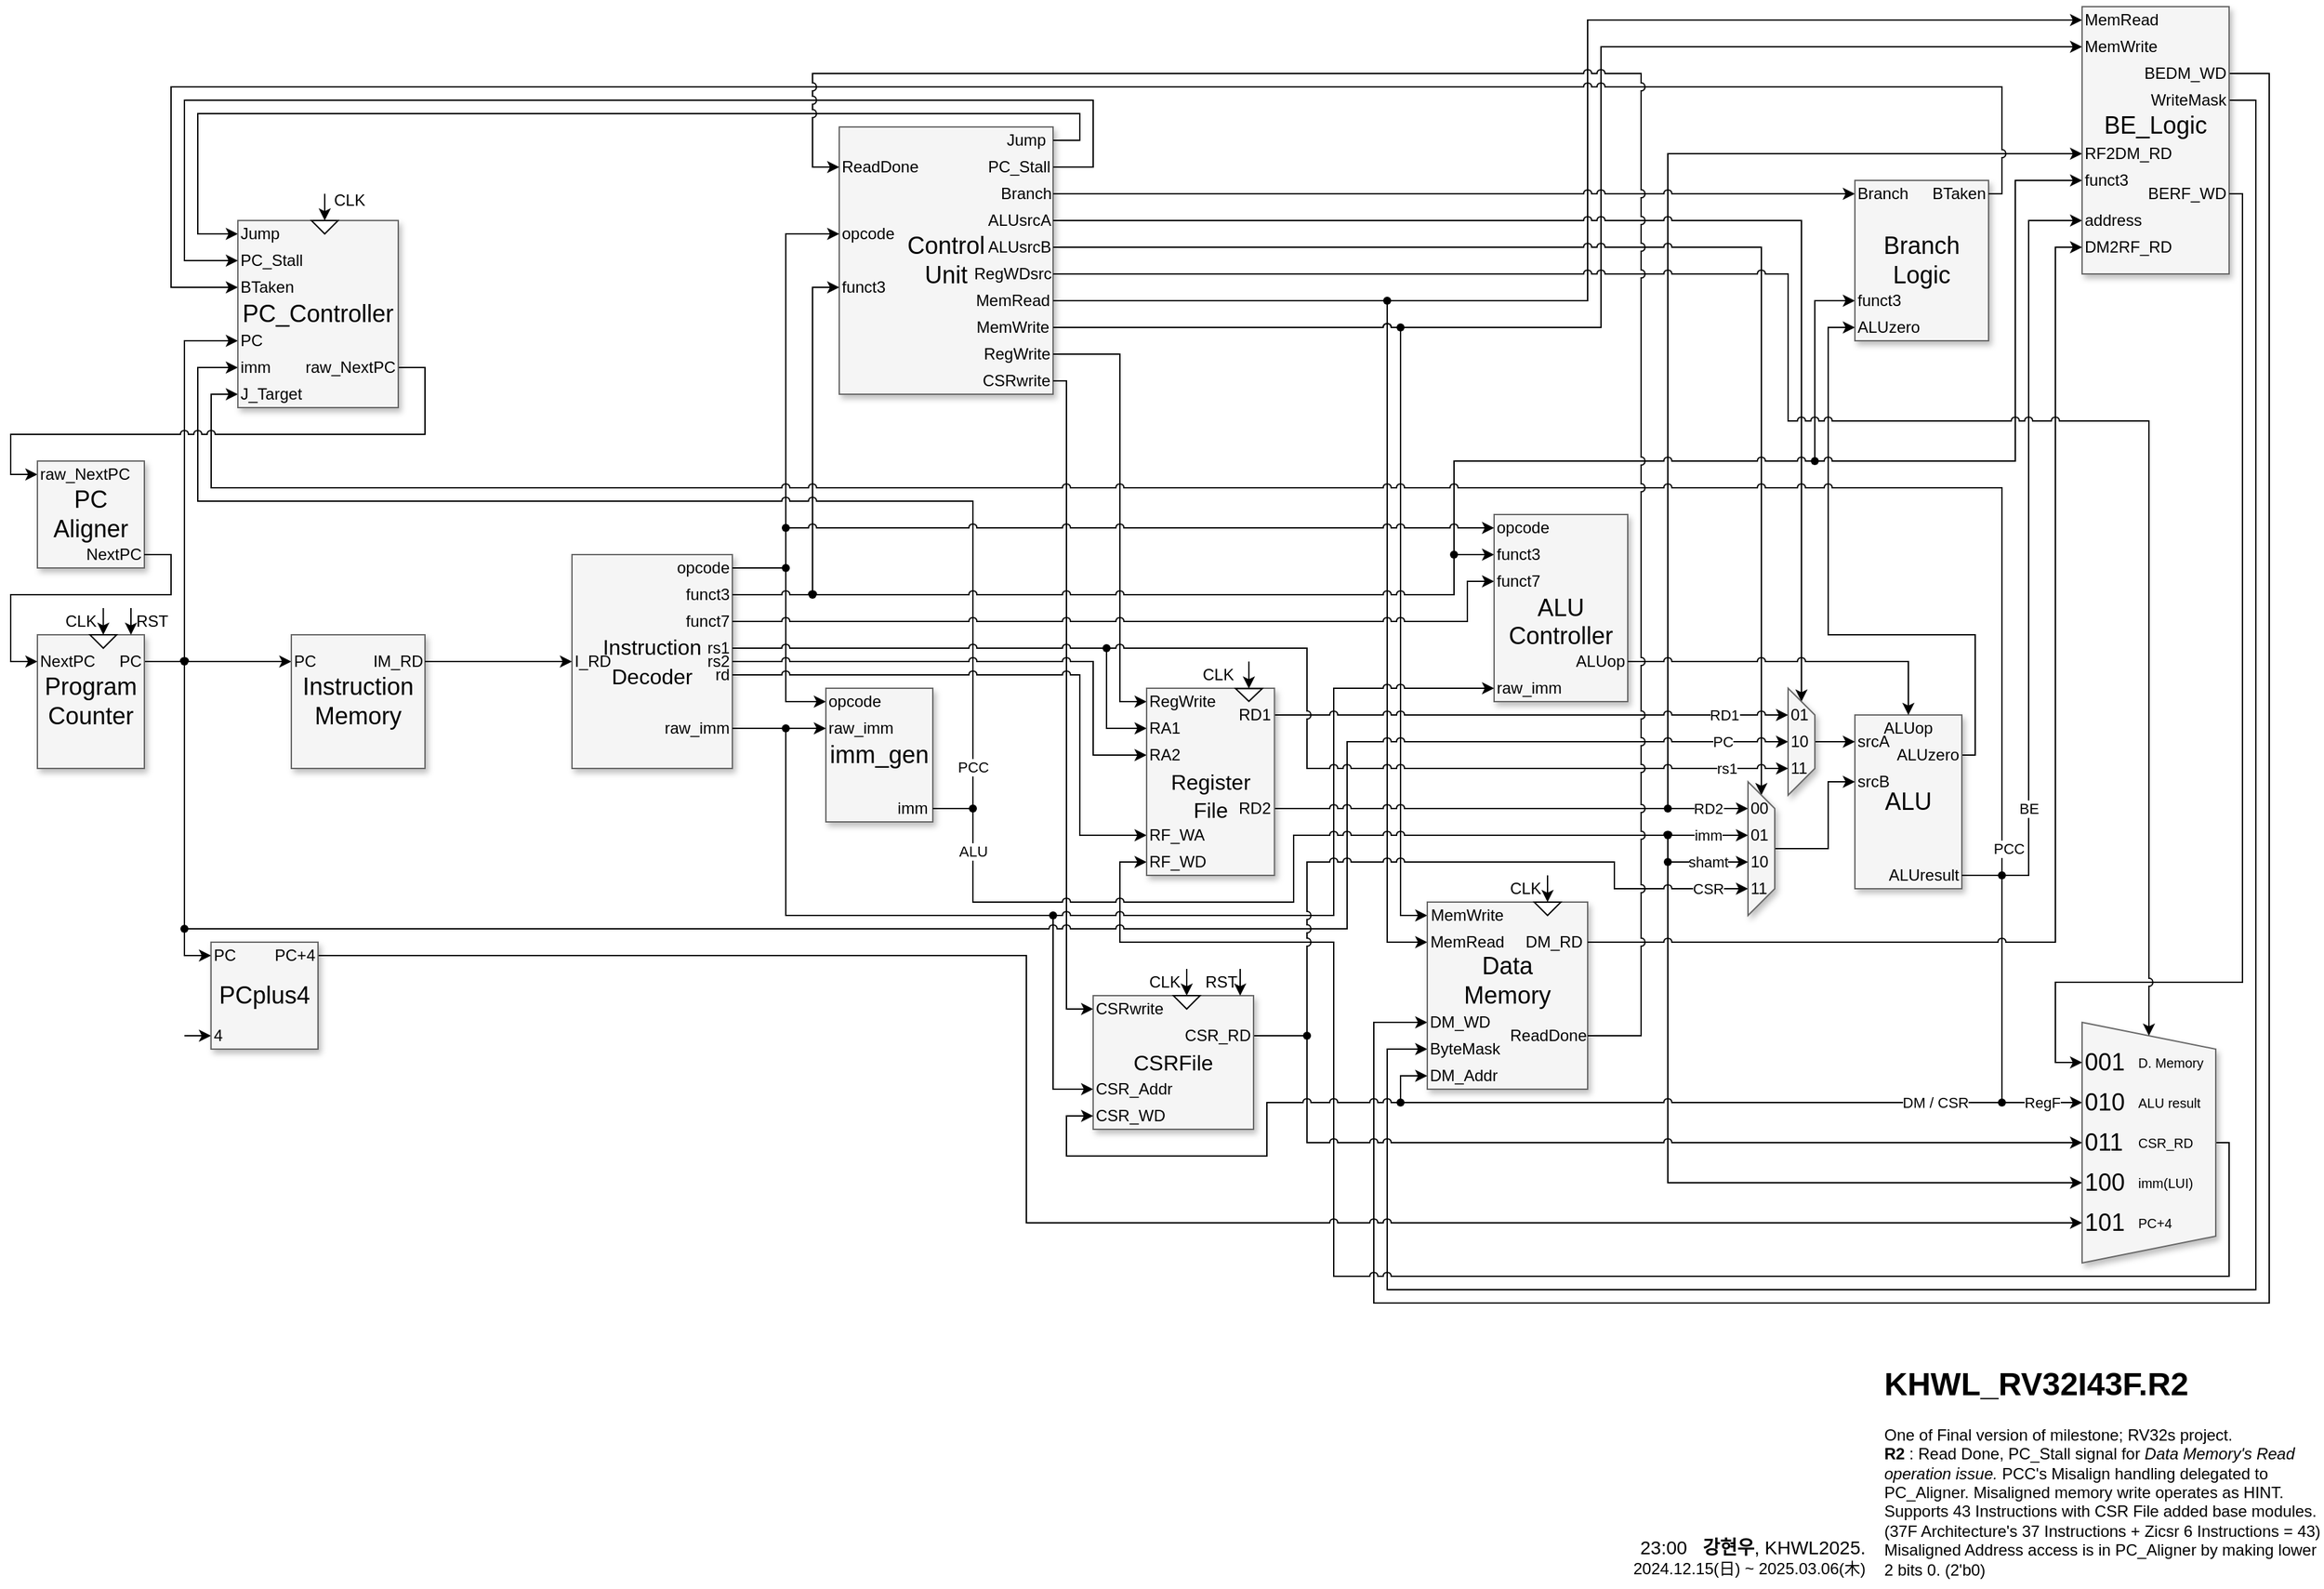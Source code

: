 <mxfile version="26.0.16">
  <diagram name="Main_Diagram" id="IyJyeaVujQpDEMYP9gq8">
    <mxGraphModel dx="2607" dy="1535" grid="1" gridSize="10" guides="1" tooltips="1" connect="1" arrows="1" fold="1" page="1" pageScale="1.5" pageWidth="1169" pageHeight="827" background="none" math="0" shadow="0">
      <root>
        <mxCell id="rKWjRTj_p7avdpBBxaFx-0" style=";html=1;" />
        <mxCell id="rKWjRTj_p7avdpBBxaFx-1" style=";html=1;" parent="rKWjRTj_p7avdpBBxaFx-0" />
        <mxCell id="7w0i_dkUnugti9GwVIcW-92" value="" style="group" vertex="1" connectable="0" parent="rKWjRTj_p7avdpBBxaFx-1">
          <mxGeometry x="640" y="140" width="160" height="200" as="geometry" />
        </mxCell>
        <mxCell id="rKWjRTj_p7avdpBBxaFx-310" value="&lt;div&gt;&lt;span style=&quot;background-color: transparent;&quot;&gt;Control&lt;/span&gt;&lt;br&gt;&lt;/div&gt;&lt;div&gt;Unit&lt;/div&gt;" style="whiteSpace=wrap;html=1;shadow=1;fontSize=18;fillColor=#f5f5f5;strokeColor=#666666;container=0;fontColor=#000000;" parent="7w0i_dkUnugti9GwVIcW-92" vertex="1">
          <mxGeometry width="160" height="200" as="geometry" />
        </mxCell>
        <mxCell id="rKWjRTj_p7avdpBBxaFx-311" value="ALUsrcA" style="text;html=1;align=center;verticalAlign=middle;whiteSpace=wrap;rounded=0;container=0;fontColor=#000000;" parent="7w0i_dkUnugti9GwVIcW-92" vertex="1">
          <mxGeometry x="110" y="60" width="50" height="20" as="geometry" />
        </mxCell>
        <mxCell id="rKWjRTj_p7avdpBBxaFx-312" value="RegWrite" style="text;html=1;align=right;verticalAlign=middle;whiteSpace=wrap;rounded=0;container=0;fontColor=#000000;" parent="7w0i_dkUnugti9GwVIcW-92" vertex="1">
          <mxGeometry x="100" y="160" width="60" height="20" as="geometry" />
        </mxCell>
        <mxCell id="rKWjRTj_p7avdpBBxaFx-313" value="opcode" style="text;html=1;align=left;verticalAlign=middle;whiteSpace=wrap;rounded=0;container=0;fontColor=#000000;" parent="7w0i_dkUnugti9GwVIcW-92" vertex="1">
          <mxGeometry y="70" width="60" height="20" as="geometry" />
        </mxCell>
        <mxCell id="rKWjRTj_p7avdpBBxaFx-315" value="MemRead" style="text;html=1;align=center;verticalAlign=middle;whiteSpace=wrap;rounded=0;container=0;fontColor=#000000;" parent="7w0i_dkUnugti9GwVIcW-92" vertex="1">
          <mxGeometry x="100" y="120" width="60" height="20" as="geometry" />
        </mxCell>
        <mxCell id="rKWjRTj_p7avdpBBxaFx-316" value="MemWrite" style="text;html=1;align=center;verticalAlign=middle;whiteSpace=wrap;rounded=0;container=0;fontColor=#000000;" parent="7w0i_dkUnugti9GwVIcW-92" vertex="1">
          <mxGeometry x="100" y="140" width="60" height="20" as="geometry" />
        </mxCell>
        <mxCell id="rKWjRTj_p7avdpBBxaFx-317" value="ALUsrcB" style="text;html=1;align=center;verticalAlign=middle;whiteSpace=wrap;rounded=0;container=0;fontColor=#000000;" parent="7w0i_dkUnugti9GwVIcW-92" vertex="1">
          <mxGeometry x="110" y="80" width="50" height="20" as="geometry" />
        </mxCell>
        <mxCell id="rKWjRTj_p7avdpBBxaFx-318" value="RegWDsrc" style="text;html=1;align=center;verticalAlign=middle;whiteSpace=wrap;rounded=0;container=0;fontColor=#000000;" parent="7w0i_dkUnugti9GwVIcW-92" vertex="1">
          <mxGeometry x="100" y="100" width="60" height="20" as="geometry" />
        </mxCell>
        <mxCell id="rKWjRTj_p7avdpBBxaFx-319" value="Branch" style="text;html=1;align=center;verticalAlign=middle;whiteSpace=wrap;rounded=0;container=0;fontColor=#000000;" parent="7w0i_dkUnugti9GwVIcW-92" vertex="1">
          <mxGeometry x="120" y="40" width="40" height="20" as="geometry" />
        </mxCell>
        <mxCell id="rKWjRTj_p7avdpBBxaFx-321" value="funct3" style="text;html=1;align=left;verticalAlign=middle;whiteSpace=wrap;rounded=0;container=0;fontColor=#000000;" parent="7w0i_dkUnugti9GwVIcW-92" vertex="1">
          <mxGeometry y="110" width="40" height="20" as="geometry" />
        </mxCell>
        <mxCell id="-K79wRiN6wr9RuviuwhO-10" value="CSRwrite" style="text;html=1;align=right;verticalAlign=middle;whiteSpace=wrap;rounded=0;container=0;fontColor=#000000;" parent="7w0i_dkUnugti9GwVIcW-92" vertex="1">
          <mxGeometry x="110" y="180" width="50" height="20" as="geometry" />
        </mxCell>
        <mxCell id="7w0i_dkUnugti9GwVIcW-88" value="PC_Stall" style="text;html=1;align=right;verticalAlign=middle;whiteSpace=wrap;rounded=0;container=0;fontColor=#000000;" vertex="1" parent="7w0i_dkUnugti9GwVIcW-92">
          <mxGeometry x="100" y="20" width="60" height="20" as="geometry" />
        </mxCell>
        <mxCell id="7w0i_dkUnugti9GwVIcW-91" value="&lt;div align=&quot;left&quot;&gt;ReadDone&lt;/div&gt;" style="text;html=1;align=left;verticalAlign=middle;whiteSpace=wrap;rounded=0;container=0;fontColor=#000000;" vertex="1" parent="7w0i_dkUnugti9GwVIcW-92">
          <mxGeometry y="20" width="60" height="20" as="geometry" />
        </mxCell>
        <mxCell id="rKWjRTj_p7avdpBBxaFx-320" value="Jump" style="text;html=1;align=center;verticalAlign=middle;whiteSpace=wrap;rounded=0;container=0;fontColor=#000000;" parent="7w0i_dkUnugti9GwVIcW-92" vertex="1">
          <mxGeometry x="120" width="40" height="20" as="geometry" />
        </mxCell>
        <mxCell id="-K79wRiN6wr9RuviuwhO-40" style="edgeStyle=orthogonalEdgeStyle;rounded=0;orthogonalLoop=1;jettySize=auto;html=1;entryX=0;entryY=0.5;entryDx=0;entryDy=0;fontColor=#000000;" parent="rKWjRTj_p7avdpBBxaFx-1" source="-K79wRiN6wr9RuviuwhO-39" target="-K79wRiN6wr9RuviuwhO-3" edge="1">
          <mxGeometry relative="1" as="geometry">
            <Array as="points">
              <mxPoint x="800" y="730" />
              <mxPoint x="800" y="860" />
            </Array>
          </mxGeometry>
        </mxCell>
        <mxCell id="-K79wRiN6wr9RuviuwhO-12" style="edgeStyle=orthogonalEdgeStyle;rounded=0;orthogonalLoop=1;jettySize=auto;html=1;entryX=0;entryY=0.5;entryDx=0;entryDy=0;exitX=1;exitY=0.5;exitDx=0;exitDy=0;jumpStyle=arc;fontColor=#000000;" parent="rKWjRTj_p7avdpBBxaFx-1" source="-K79wRiN6wr9RuviuwhO-10" target="-K79wRiN6wr9RuviuwhO-6" edge="1">
          <mxGeometry relative="1" as="geometry">
            <Array as="points">
              <mxPoint x="810" y="330" />
              <mxPoint x="810" y="800" />
            </Array>
          </mxGeometry>
        </mxCell>
        <mxCell id="rKWjRTj_p7avdpBBxaFx-10" style="edgeStyle=orthogonalEdgeStyle;rounded=0;orthogonalLoop=1;jettySize=auto;html=1;entryX=0;entryY=0.5;entryDx=0;entryDy=0;jumpStyle=arc;fontColor=#000000;" parent="rKWjRTj_p7avdpBBxaFx-1" source="rKWjRTj_p7avdpBBxaFx-111" target="rKWjRTj_p7avdpBBxaFx-259" edge="1">
          <mxGeometry relative="1" as="geometry">
            <Array as="points">
              <mxPoint x="1260" y="160" />
            </Array>
          </mxGeometry>
        </mxCell>
        <mxCell id="QH7dUR0WgAF6dCg62yjj-27" style="edgeStyle=orthogonalEdgeStyle;rounded=0;orthogonalLoop=1;jettySize=auto;html=1;endArrow=none;startFill=0;fontColor=#000000;" parent="rKWjRTj_p7avdpBBxaFx-1" source="rKWjRTj_p7avdpBBxaFx-53" target="rKWjRTj_p7avdpBBxaFx-19" edge="1">
          <mxGeometry relative="1" as="geometry">
            <Array as="points">
              <mxPoint x="1510" y="730" />
              <mxPoint x="1510" y="730" />
            </Array>
          </mxGeometry>
        </mxCell>
        <mxCell id="rKWjRTj_p7avdpBBxaFx-43" style="edgeStyle=orthogonalEdgeStyle;rounded=0;orthogonalLoop=1;jettySize=auto;html=1;entryX=0;entryY=0.5;entryDx=0;entryDy=0;exitX=1;exitY=0.5;exitDx=0;exitDy=0;jumpStyle=arc;fontColor=#000000;" parent="rKWjRTj_p7avdpBBxaFx-1" source="rKWjRTj_p7avdpBBxaFx-261" target="QH7dUR0WgAF6dCg62yjj-14" edge="1">
          <mxGeometry relative="1" as="geometry">
            <Array as="points">
              <mxPoint x="1710" y="100" />
              <mxPoint x="1710" y="1020" />
              <mxPoint x="1040" y="1020" />
              <mxPoint x="1040" y="810" />
            </Array>
            <mxPoint x="1120" y="1020" as="targetPoint" />
          </mxGeometry>
        </mxCell>
        <mxCell id="6SGfMAVqhEcrRElv5X5W-26" value="" style="edgeStyle=orthogonalEdgeStyle;rounded=0;orthogonalLoop=1;jettySize=auto;html=1;entryDx=0;entryDy=0;exitX=0.633;exitY=0.6;exitDx=0;exitDy=0;jumpStyle=arc;exitPerimeter=0;endArrow=none;startFill=0;fontColor=#000000;" parent="rKWjRTj_p7avdpBBxaFx-1" source="O00OZB_N-vknSkEfnoMU-0" target="6SGfMAVqhEcrRElv5X5W-6" edge="1">
          <mxGeometry relative="1" as="geometry">
            <mxPoint x="640" y="170" as="targetPoint" />
            <Array as="points">
              <mxPoint x="600" y="470" />
            </Array>
            <mxPoint x="610" y="470" as="sourcePoint" />
          </mxGeometry>
        </mxCell>
        <mxCell id="rKWjRTj_p7avdpBBxaFx-31" style="edgeStyle=orthogonalEdgeStyle;rounded=0;orthogonalLoop=1;jettySize=auto;html=1;entryX=0;entryY=0.5;entryDx=0;entryDy=0;exitDx=0;exitDy=0;jumpStyle=arc;exitPerimeter=0;fontColor=#000000;" parent="rKWjRTj_p7avdpBBxaFx-1" source="6SGfMAVqhEcrRElv5X5W-6" target="rKWjRTj_p7avdpBBxaFx-313" edge="1">
          <mxGeometry relative="1" as="geometry">
            <mxPoint x="620.02" y="190" as="targetPoint" />
            <Array as="points">
              <mxPoint x="600" y="220" />
            </Array>
            <mxPoint x="510.02" y="480" as="sourcePoint" />
          </mxGeometry>
        </mxCell>
        <mxCell id="rKWjRTj_p7avdpBBxaFx-60" style="edgeStyle=orthogonalEdgeStyle;rounded=0;orthogonalLoop=1;jettySize=auto;html=1;entryX=0;entryY=0.5;entryDx=0;entryDy=0;jumpStyle=arc;fontColor=#000000;" parent="rKWjRTj_p7avdpBBxaFx-1" source="rKWjRTj_p7avdpBBxaFx-47" target="rKWjRTj_p7avdpBBxaFx-321" edge="1">
          <mxGeometry relative="1" as="geometry">
            <Array as="points">
              <mxPoint x="620" y="260" />
            </Array>
          </mxGeometry>
        </mxCell>
        <mxCell id="O00OZB_N-vknSkEfnoMU-3" style="edgeStyle=orthogonalEdgeStyle;rounded=0;orthogonalLoop=1;jettySize=auto;html=1;entryX=0;entryY=0.5;entryDx=0;entryDy=0;endArrow=classic;startFill=0;endFill=1;fontColor=#000000;" parent="rKWjRTj_p7avdpBBxaFx-1" source="O00OZB_N-vknSkEfnoMU-0" target="O00OZB_N-vknSkEfnoMU-2" edge="1">
          <mxGeometry relative="1" as="geometry">
            <Array as="points">
              <mxPoint x="600" y="570" />
            </Array>
            <mxPoint x="600" y="590" as="targetPoint" />
          </mxGeometry>
        </mxCell>
        <mxCell id="rKWjRTj_p7avdpBBxaFx-15" style="edgeStyle=orthogonalEdgeStyle;rounded=0;orthogonalLoop=1;jettySize=auto;html=1;entryX=0;entryY=0.5;entryDx=0;entryDy=0;jumpStyle=arc;fontColor=#000000;" parent="rKWjRTj_p7avdpBBxaFx-1" source="rKWjRTj_p7avdpBBxaFx-51" target="rKWjRTj_p7avdpBBxaFx-298" edge="1">
          <mxGeometry relative="1" as="geometry">
            <Array as="points">
              <mxPoint x="1050" y="750" />
            </Array>
          </mxGeometry>
        </mxCell>
        <mxCell id="rKWjRTj_p7avdpBBxaFx-16" style="edgeStyle=orthogonalEdgeStyle;rounded=0;orthogonalLoop=1;jettySize=auto;html=1;entryX=0;entryY=0.5;entryDx=0;entryDy=0;jumpStyle=arc;fontColor=#000000;" parent="rKWjRTj_p7avdpBBxaFx-1" source="rKWjRTj_p7avdpBBxaFx-50" target="rKWjRTj_p7avdpBBxaFx-297" edge="1">
          <mxGeometry relative="1" as="geometry">
            <Array as="points">
              <mxPoint x="1060" y="730" />
            </Array>
          </mxGeometry>
        </mxCell>
        <mxCell id="DWYiua4rObmU89wduKeO-1" style="edgeStyle=orthogonalEdgeStyle;rounded=0;orthogonalLoop=1;jettySize=auto;html=1;entryX=0;entryY=0.5;entryDx=0;entryDy=0;jumpStyle=arc;fontColor=#000000;" parent="rKWjRTj_p7avdpBBxaFx-1" source="DWYiua4rObmU89wduKeO-0" target="rKWjRTj_p7avdpBBxaFx-114" edge="1">
          <mxGeometry relative="1" as="geometry">
            <Array as="points">
              <mxPoint x="740" y="420" />
              <mxPoint x="160" y="420" />
              <mxPoint x="160" y="320" />
            </Array>
          </mxGeometry>
        </mxCell>
        <mxCell id="DWYiua4rObmU89wduKeO-4" value="PCC" style="edgeLabel;html=1;align=center;verticalAlign=middle;resizable=0;points=[];fontColor=#000000;" parent="DWYiua4rObmU89wduKeO-1" vertex="1" connectable="0">
          <mxGeometry x="-0.951" y="-1" relative="1" as="geometry">
            <mxPoint x="-1" y="-8" as="offset" />
          </mxGeometry>
        </mxCell>
        <mxCell id="rKWjRTj_p7avdpBBxaFx-19" value="" style="shape=waypoint;sketch=0;size=6;pointerEvents=1;points=[];fillColor=none;resizable=0;rotatable=0;perimeter=centerPerimeter;snapToPoint=1;fontColor=#000000;" parent="rKWjRTj_p7avdpBBxaFx-1" vertex="1">
          <mxGeometry x="1500" y="860" width="20" height="20" as="geometry" />
        </mxCell>
        <mxCell id="rKWjRTj_p7avdpBBxaFx-30" style="edgeStyle=orthogonalEdgeStyle;rounded=0;orthogonalLoop=1;jettySize=auto;html=1;entryX=0;entryY=0.5;entryDx=0;entryDy=0;jumpStyle=arc;exitX=1;exitY=0.5;exitDx=0;exitDy=0;fontColor=#000000;" parent="rKWjRTj_p7avdpBBxaFx-1" source="rKWjRTj_p7avdpBBxaFx-100" target="rKWjRTj_p7avdpBBxaFx-248" edge="1">
          <mxGeometry relative="1" as="geometry">
            <Array as="points">
              <mxPoint x="1490" y="610" />
              <mxPoint x="1490" y="520" />
              <mxPoint x="1380" y="520" />
              <mxPoint x="1380" y="290" />
            </Array>
          </mxGeometry>
        </mxCell>
        <mxCell id="rKWjRTj_p7avdpBBxaFx-34" value="&lt;h1 style=&quot;margin-top: 0px;&quot;&gt;KHWL_RV32I43F.R2&lt;/h1&gt;&lt;p&gt;&lt;span style=&quot;background-color: transparent;&quot;&gt;One of Final version of milestone; RV32s project.&amp;nbsp;&lt;br&gt;&lt;b&gt;R2&lt;/b&gt; :&amp;nbsp;&lt;/span&gt;Read Done, PC_Stall signal for&amp;nbsp;&lt;i&gt;Data Memory&#39;s Read operation issue.&lt;/i&gt;&amp;nbsp;PCC&#39;s Misalign handling delegated to PC_Aligner. Misaligned memory write operates as HINT.&lt;span style=&quot;background-color: transparent;&quot;&gt;&lt;br&gt;Supports 43 Instructions with CSR File added base modules.&amp;nbsp;&lt;br&gt;(37F Architecture&#39;s 37 Instructions + Zicsr 6 Instructions = 43)&lt;br&gt;Misaligned Address access is in PC_Aligner by making lower 2 bits 0. (2&#39;b0)&lt;br&gt;&lt;/span&gt;&lt;/p&gt;&lt;p&gt;&lt;/p&gt;&lt;p&gt;&lt;/p&gt;" style="text;html=1;whiteSpace=wrap;overflow=hidden;rounded=0;fontColor=#000000;" parent="rKWjRTj_p7avdpBBxaFx-1" vertex="1">
          <mxGeometry x="1420" y="1060" width="330" height="170" as="geometry" />
        </mxCell>
        <mxCell id="rKWjRTj_p7avdpBBxaFx-35" value="&lt;div style=&quot;&quot;&gt;&lt;span style=&quot;font-size: 14px; background-color: transparent;&quot;&gt;23:00&lt;/span&gt;&lt;b style=&quot;font-size: 14px; background-color: transparent;&quot;&gt;&amp;nbsp; &amp;nbsp;강현우&lt;/b&gt;&lt;span style=&quot;font-size: 14px; background-color: transparent;&quot;&gt;, KHWL2025.&lt;/span&gt;&lt;/div&gt;&lt;span style=&quot;&quot;&gt;&lt;div style=&quot;&quot;&gt;&lt;span style=&quot;background-color: transparent;&quot;&gt;2024.12.15(日) ~ 2025.03.06(木)&lt;/span&gt;&lt;/div&gt;&lt;/span&gt;" style="text;html=1;align=right;verticalAlign=middle;whiteSpace=wrap;rounded=0;fontColor=#000000;" parent="rKWjRTj_p7avdpBBxaFx-1" vertex="1">
          <mxGeometry x="1230" y="1190" width="180" height="40" as="geometry" />
        </mxCell>
        <mxCell id="rKWjRTj_p7avdpBBxaFx-41" style="edgeStyle=orthogonalEdgeStyle;rounded=0;orthogonalLoop=1;jettySize=auto;html=1;entryX=0;entryY=0.5;entryDx=0;entryDy=0;jumpStyle=arc;jumpSize=7;fontColor=#000000;" parent="rKWjRTj_p7avdpBBxaFx-1" source="rKWjRTj_p7avdpBBxaFx-53" target="rKWjRTj_p7avdpBBxaFx-260" edge="1">
          <mxGeometry relative="1" as="geometry">
            <Array as="points">
              <mxPoint x="1530" y="700" />
              <mxPoint x="1530" y="210" />
            </Array>
            <mxPoint x="1500.08" y="730" as="sourcePoint" />
          </mxGeometry>
        </mxCell>
        <mxCell id="rKWjRTj_p7avdpBBxaFx-42" value="BE" style="edgeLabel;html=1;align=center;verticalAlign=middle;resizable=0;points=[];fontColor=#000000;" parent="rKWjRTj_p7avdpBBxaFx-41" vertex="1" connectable="0">
          <mxGeometry relative="1" as="geometry">
            <mxPoint y="205" as="offset" />
          </mxGeometry>
        </mxCell>
        <mxCell id="rKWjRTj_p7avdpBBxaFx-44" style="edgeStyle=orthogonalEdgeStyle;rounded=0;orthogonalLoop=1;jettySize=auto;html=1;entryX=0;entryY=0.5;entryDx=0;entryDy=0;exitX=1;exitY=0.5;exitDx=0;exitDy=0;jumpStyle=arc;fontColor=#000000;" parent="rKWjRTj_p7avdpBBxaFx-1" source="rKWjRTj_p7avdpBBxaFx-262" target="rKWjRTj_p7avdpBBxaFx-300" edge="1">
          <mxGeometry relative="1" as="geometry">
            <Array as="points">
              <mxPoint x="1700" y="120" />
              <mxPoint x="1700" y="1010" />
              <mxPoint x="1050" y="1010" />
              <mxPoint x="1050" y="830" />
            </Array>
          </mxGeometry>
        </mxCell>
        <mxCell id="7w0i_dkUnugti9GwVIcW-0" style="edgeStyle=orthogonalEdgeStyle;rounded=0;orthogonalLoop=1;jettySize=auto;html=1;entryX=0;entryY=0.5;entryDx=0;entryDy=0;" edge="1" parent="rKWjRTj_p7avdpBBxaFx-1" source="rKWjRTj_p7avdpBBxaFx-46" target="rKWjRTj_p7avdpBBxaFx-112">
          <mxGeometry relative="1" as="geometry">
            <Array as="points">
              <mxPoint x="150" y="550" />
              <mxPoint x="150" y="300" />
            </Array>
          </mxGeometry>
        </mxCell>
        <mxCell id="rKWjRTj_p7avdpBBxaFx-46" value="" style="shape=waypoint;sketch=0;size=6;pointerEvents=1;points=[];fillColor=none;resizable=0;rotatable=0;perimeter=centerPerimeter;snapToPoint=1;fontColor=#000000;" parent="rKWjRTj_p7avdpBBxaFx-1" vertex="1">
          <mxGeometry x="140" y="530" width="20" height="20" as="geometry" />
        </mxCell>
        <mxCell id="rKWjRTj_p7avdpBBxaFx-47" value="" style="shape=waypoint;sketch=0;size=6;pointerEvents=1;points=[];fillColor=none;resizable=0;rotatable=0;perimeter=centerPerimeter;snapToPoint=1;fontColor=#000000;" parent="rKWjRTj_p7avdpBBxaFx-1" vertex="1">
          <mxGeometry x="610" y="480" width="20" height="20" as="geometry" />
        </mxCell>
        <mxCell id="rKWjRTj_p7avdpBBxaFx-49" value="" style="shape=waypoint;sketch=0;size=6;pointerEvents=1;points=[];fillColor=none;resizable=0;rotatable=0;perimeter=centerPerimeter;snapToPoint=1;fontColor=#000000;" parent="rKWjRTj_p7avdpBBxaFx-1" vertex="1">
          <mxGeometry x="1090" y="450" width="20" height="20" as="geometry" />
        </mxCell>
        <mxCell id="rKWjRTj_p7avdpBBxaFx-53" value="" style="shape=waypoint;sketch=0;size=6;pointerEvents=1;points=[];fillColor=none;resizable=0;rotatable=0;perimeter=centerPerimeter;snapToPoint=1;fontColor=#000000;" parent="rKWjRTj_p7avdpBBxaFx-1" vertex="1">
          <mxGeometry x="1500" y="690" width="20" height="20" as="geometry" />
        </mxCell>
        <mxCell id="rKWjRTj_p7avdpBBxaFx-56" style="edgeStyle=orthogonalEdgeStyle;rounded=0;orthogonalLoop=1;jettySize=auto;html=1;entryX=0;entryY=0.5;entryDx=0;entryDy=0;jumpStyle=arc;fontColor=#000000;" parent="rKWjRTj_p7avdpBBxaFx-1" source="rKWjRTj_p7avdpBBxaFx-57" target="rKWjRTj_p7avdpBBxaFx-257" edge="1">
          <mxGeometry relative="1" as="geometry">
            <Array as="points">
              <mxPoint x="1520" y="390" />
              <mxPoint x="1520" y="180" />
            </Array>
          </mxGeometry>
        </mxCell>
        <mxCell id="rKWjRTj_p7avdpBBxaFx-57" value="" style="shape=waypoint;sketch=0;size=6;pointerEvents=1;points=[];fillColor=none;resizable=0;rotatable=0;perimeter=centerPerimeter;snapToPoint=1;fontColor=#000000;" parent="rKWjRTj_p7avdpBBxaFx-1" vertex="1">
          <mxGeometry x="1360" y="380" width="20" height="20" as="geometry" />
        </mxCell>
        <mxCell id="rKWjRTj_p7avdpBBxaFx-73" value="" style="edgeStyle=orthogonalEdgeStyle;rounded=0;orthogonalLoop=1;jettySize=auto;html=1;entryX=0;entryY=0.5;entryDx=0;entryDy=0;jumpStyle=arc;exitX=1;exitY=0.5;exitDx=0;exitDy=0;fontColor=#000000;" parent="rKWjRTj_p7avdpBBxaFx-1" source="rKWjRTj_p7avdpBBxaFx-221" target="rKWjRTj_p7avdpBBxaFx-65" edge="1">
          <mxGeometry relative="1" as="geometry">
            <mxPoint x="140" y="600" as="sourcePoint" />
          </mxGeometry>
        </mxCell>
        <mxCell id="rKWjRTj_p7avdpBBxaFx-94" value="" style="group;fontColor=#000000;" parent="rKWjRTj_p7avdpBBxaFx-1" vertex="1" connectable="0">
          <mxGeometry x="1400" y="580" width="80" height="130" as="geometry" />
        </mxCell>
        <mxCell id="rKWjRTj_p7avdpBBxaFx-95" value="ALU" style="whiteSpace=wrap;html=1;shadow=1;fontSize=18;fillColor=#f5f5f5;strokeColor=#666666;resizeWidth=0;comic=0;rotatable=1;treeFolding=0;collapsible=0;dropTarget=0;container=0;portConstraintRotation=0;fontColor=#000000;" parent="rKWjRTj_p7avdpBBxaFx-94" vertex="1">
          <mxGeometry width="80" height="130" as="geometry" />
        </mxCell>
        <mxCell id="rKWjRTj_p7avdpBBxaFx-96" value="ALUop" style="text;html=1;align=center;verticalAlign=middle;whiteSpace=wrap;rounded=0;container=0;fontColor=#000000;" parent="rKWjRTj_p7avdpBBxaFx-94" vertex="1">
          <mxGeometry x="20" width="40" height="20" as="geometry" />
        </mxCell>
        <mxCell id="rKWjRTj_p7avdpBBxaFx-97" value="ALUresult" style="text;html=1;align=right;verticalAlign=middle;whiteSpace=wrap;rounded=0;container=0;fontColor=#000000;" parent="rKWjRTj_p7avdpBBxaFx-94" vertex="1">
          <mxGeometry x="20" y="110" width="60" height="20" as="geometry" />
        </mxCell>
        <mxCell id="rKWjRTj_p7avdpBBxaFx-98" value="srcA" style="text;html=1;align=left;verticalAlign=middle;whiteSpace=wrap;rounded=0;container=0;fontColor=#000000;" parent="rKWjRTj_p7avdpBBxaFx-94" vertex="1">
          <mxGeometry y="10" width="30" height="20" as="geometry" />
        </mxCell>
        <mxCell id="rKWjRTj_p7avdpBBxaFx-99" value="srcB" style="text;html=1;align=left;verticalAlign=middle;whiteSpace=wrap;rounded=0;container=0;fontColor=#000000;" parent="rKWjRTj_p7avdpBBxaFx-94" vertex="1">
          <mxGeometry y="40" width="30" height="20" as="geometry" />
        </mxCell>
        <mxCell id="rKWjRTj_p7avdpBBxaFx-100" value="ALUzero" style="text;html=1;align=right;verticalAlign=middle;whiteSpace=wrap;rounded=0;container=0;fontColor=#000000;" parent="rKWjRTj_p7avdpBBxaFx-94" vertex="1">
          <mxGeometry x="30" y="20" width="50" height="20" as="geometry" />
        </mxCell>
        <mxCell id="rKWjRTj_p7avdpBBxaFx-111" value="" style="shape=waypoint;sketch=0;size=6;pointerEvents=1;points=[];fillColor=none;resizable=0;rotatable=0;perimeter=centerPerimeter;snapToPoint=1;fontColor=#000000;" parent="rKWjRTj_p7avdpBBxaFx-1" vertex="1">
          <mxGeometry x="1250" y="640" width="20" height="20" as="geometry" />
        </mxCell>
        <mxCell id="rKWjRTj_p7avdpBBxaFx-135" style="edgeStyle=orthogonalEdgeStyle;rounded=0;orthogonalLoop=1;jettySize=auto;html=1;entryX=0;entryY=0.5;entryDx=0;entryDy=0;jumpStyle=arc;fontColor=#000000;" parent="rKWjRTj_p7avdpBBxaFx-1" target="rKWjRTj_p7avdpBBxaFx-98" edge="1">
          <mxGeometry relative="1" as="geometry">
            <mxPoint x="1370" y="600" as="sourcePoint" />
          </mxGeometry>
        </mxCell>
        <mxCell id="rKWjRTj_p7avdpBBxaFx-179" value="" style="group;fillColor=#dae8fc;strokeColor=#6c8ebf;fontColor=#000000;" parent="rKWjRTj_p7avdpBBxaFx-1" vertex="1" connectable="0">
          <mxGeometry x="440" y="460" width="120" height="160" as="geometry" />
        </mxCell>
        <mxCell id="rKWjRTj_p7avdpBBxaFx-180" value="&lt;div&gt;&lt;span style=&quot;background-color: transparent; font-size: 16px;&quot;&gt;Instruction&lt;/span&gt;&lt;br&gt;&lt;/div&gt;&lt;div&gt;&lt;font style=&quot;font-size: 16px;&quot;&gt;Decoder&lt;/font&gt;&lt;/div&gt;" style="whiteSpace=wrap;html=1;shadow=1;fontSize=18;fillColor=#f5f5f5;strokeColor=#666666;fontColor=#000000;" parent="rKWjRTj_p7avdpBBxaFx-179" vertex="1">
          <mxGeometry width="120" height="160" as="geometry" />
        </mxCell>
        <mxCell id="rKWjRTj_p7avdpBBxaFx-181" value="I_RD" style="text;html=1;align=left;verticalAlign=middle;whiteSpace=wrap;rounded=0;fontColor=#000000;" parent="rKWjRTj_p7avdpBBxaFx-179" vertex="1">
          <mxGeometry y="70" width="40" height="20" as="geometry" />
        </mxCell>
        <mxCell id="rKWjRTj_p7avdpBBxaFx-182" value="opcode" style="text;html=1;align=right;verticalAlign=middle;whiteSpace=wrap;rounded=0;fontColor=#000000;" parent="rKWjRTj_p7avdpBBxaFx-179" vertex="1">
          <mxGeometry x="70" width="50" height="20" as="geometry" />
        </mxCell>
        <mxCell id="rKWjRTj_p7avdpBBxaFx-183" value="&lt;div style=&quot;&quot;&gt;&lt;span style=&quot;background-color: transparent;&quot;&gt;rs1&lt;/span&gt;&lt;/div&gt;" style="text;html=1;align=right;verticalAlign=middle;whiteSpace=wrap;rounded=0;fontColor=#000000;" parent="rKWjRTj_p7avdpBBxaFx-179" vertex="1">
          <mxGeometry x="100" y="60" width="20" height="20" as="geometry" />
        </mxCell>
        <mxCell id="rKWjRTj_p7avdpBBxaFx-184" value="rs2" style="text;html=1;align=right;verticalAlign=middle;whiteSpace=wrap;rounded=0;fontColor=#000000;" parent="rKWjRTj_p7avdpBBxaFx-179" vertex="1">
          <mxGeometry x="100" y="70" width="20" height="20" as="geometry" />
        </mxCell>
        <mxCell id="rKWjRTj_p7avdpBBxaFx-185" value="rd" style="text;html=1;align=right;verticalAlign=middle;whiteSpace=wrap;rounded=0;fontColor=#000000;" parent="rKWjRTj_p7avdpBBxaFx-179" vertex="1">
          <mxGeometry x="100" y="80" width="20" height="20" as="geometry" />
        </mxCell>
        <mxCell id="rKWjRTj_p7avdpBBxaFx-186" value="raw_imm" style="text;html=1;align=right;verticalAlign=middle;whiteSpace=wrap;rounded=0;fontColor=#000000;" parent="rKWjRTj_p7avdpBBxaFx-179" vertex="1">
          <mxGeometry x="60" y="120" width="60" height="20" as="geometry" />
        </mxCell>
        <mxCell id="rKWjRTj_p7avdpBBxaFx-187" value="funct3" style="text;html=1;align=right;verticalAlign=middle;whiteSpace=wrap;rounded=0;fontColor=#000000;" parent="rKWjRTj_p7avdpBBxaFx-179" vertex="1">
          <mxGeometry x="80" y="20" width="40" height="20" as="geometry" />
        </mxCell>
        <mxCell id="rKWjRTj_p7avdpBBxaFx-188" value="funct7" style="text;html=1;align=right;verticalAlign=middle;whiteSpace=wrap;rounded=0;fontColor=#000000;" parent="rKWjRTj_p7avdpBBxaFx-179" vertex="1">
          <mxGeometry x="80" y="40" width="40" height="20" as="geometry" />
        </mxCell>
        <mxCell id="rKWjRTj_p7avdpBBxaFx-197" value="" style="shape=waypoint;sketch=0;size=6;pointerEvents=1;points=[];fillColor=none;resizable=0;rotatable=0;perimeter=centerPerimeter;snapToPoint=1;fontColor=#000000;" parent="rKWjRTj_p7avdpBBxaFx-1" vertex="1">
          <mxGeometry x="590" y="580" width="20" height="20" as="geometry" />
        </mxCell>
        <mxCell id="rKWjRTj_p7avdpBBxaFx-232" style="edgeStyle=orthogonalEdgeStyle;rounded=0;orthogonalLoop=1;jettySize=auto;html=1;entryX=0;entryY=0.5;entryDx=0;entryDy=0;exitX=1;exitY=0.5;exitDx=0;exitDy=0;jumpStyle=arc;fontColor=#000000;" parent="rKWjRTj_p7avdpBBxaFx-1" source="rKWjRTj_p7avdpBBxaFx-185" target="rKWjRTj_p7avdpBBxaFx-143" edge="1">
          <mxGeometry relative="1" as="geometry">
            <Array as="points">
              <mxPoint x="820" y="550" />
              <mxPoint x="820" y="670" />
            </Array>
          </mxGeometry>
        </mxCell>
        <mxCell id="rKWjRTj_p7avdpBBxaFx-233" style="edgeStyle=orthogonalEdgeStyle;rounded=0;orthogonalLoop=1;jettySize=auto;html=1;entryX=0;entryY=0.5;entryDx=0;entryDy=0;exitX=1;exitY=0.5;exitDx=0;exitDy=0;jumpStyle=arc;fontColor=#000000;" parent="rKWjRTj_p7avdpBBxaFx-1" source="rKWjRTj_p7avdpBBxaFx-312" target="rKWjRTj_p7avdpBBxaFx-146" edge="1">
          <mxGeometry relative="1" as="geometry">
            <Array as="points">
              <mxPoint x="850" y="310" />
              <mxPoint x="850" y="570" />
            </Array>
          </mxGeometry>
        </mxCell>
        <mxCell id="rKWjRTj_p7avdpBBxaFx-234" style="edgeStyle=orthogonalEdgeStyle;rounded=0;orthogonalLoop=1;jettySize=auto;html=1;entryX=0;entryY=0.5;entryDx=0;entryDy=0;exitX=1;exitY=0.5;exitDx=0;exitDy=0;jumpStyle=arc;fontColor=#000000;" parent="rKWjRTj_p7avdpBBxaFx-1" source="rKWjRTj_p7avdpBBxaFx-184" target="rKWjRTj_p7avdpBBxaFx-142" edge="1">
          <mxGeometry relative="1" as="geometry">
            <Array as="points">
              <mxPoint x="830" y="540" />
              <mxPoint x="830" y="610" />
            </Array>
          </mxGeometry>
        </mxCell>
        <mxCell id="rKWjRTj_p7avdpBBxaFx-235" style="edgeStyle=orthogonalEdgeStyle;rounded=0;orthogonalLoop=1;jettySize=auto;html=1;entryX=0;entryY=0.5;entryDx=0;entryDy=0;exitX=1;exitY=0.5;exitDx=0;exitDy=0;jumpStyle=arc;fontColor=#000000;" parent="rKWjRTj_p7avdpBBxaFx-1" source="rKWjRTj_p7avdpBBxaFx-183" target="rKWjRTj_p7avdpBBxaFx-141" edge="1">
          <mxGeometry relative="1" as="geometry">
            <Array as="points">
              <mxPoint x="840" y="530" />
              <mxPoint x="840" y="590" />
            </Array>
          </mxGeometry>
        </mxCell>
        <mxCell id="rKWjRTj_p7avdpBBxaFx-236" style="edgeStyle=orthogonalEdgeStyle;rounded=0;orthogonalLoop=1;jettySize=auto;html=1;entryX=0;entryY=0.5;entryDx=0;entryDy=0;jumpStyle=arc;flowAnimation=0;shadow=0;exitX=0.5;exitY=0;exitDx=0;exitDy=0;fontColor=#000000;" parent="rKWjRTj_p7avdpBBxaFx-1" source="rKWjRTj_p7avdpBBxaFx-166" target="rKWjRTj_p7avdpBBxaFx-144" edge="1">
          <mxGeometry relative="1" as="geometry">
            <Array as="points">
              <mxPoint x="1680" y="900" />
              <mxPoint x="1680" y="1000" />
              <mxPoint x="1010" y="1000" />
              <mxPoint x="1010" y="750" />
              <mxPoint x="850" y="750" />
              <mxPoint x="850" y="690" />
            </Array>
          </mxGeometry>
        </mxCell>
        <mxCell id="rKWjRTj_p7avdpBBxaFx-241" style="edgeStyle=orthogonalEdgeStyle;rounded=0;orthogonalLoop=1;jettySize=auto;html=1;entryX=0;entryY=0.5;entryDx=0;entryDy=0;jumpStyle=arc;exitDx=0;exitDy=0;fontColor=#000000;" parent="rKWjRTj_p7avdpBBxaFx-1" source="rKWjRTj_p7avdpBBxaFx-50" target="rKWjRTj_p7avdpBBxaFx-254" edge="1">
          <mxGeometry relative="1" as="geometry">
            <Array as="points">
              <mxPoint x="1040" y="290" />
              <mxPoint x="1210" y="290" />
              <mxPoint x="1210" y="80" />
            </Array>
          </mxGeometry>
        </mxCell>
        <mxCell id="rKWjRTj_p7avdpBBxaFx-242" style="edgeStyle=orthogonalEdgeStyle;rounded=0;orthogonalLoop=1;jettySize=auto;html=1;jumpStyle=arc;exitDx=0;exitDy=0;entryX=0;entryY=0.5;entryDx=0;entryDy=0;fontColor=#000000;" parent="rKWjRTj_p7avdpBBxaFx-1" source="rKWjRTj_p7avdpBBxaFx-51" target="rKWjRTj_p7avdpBBxaFx-255" edge="1">
          <mxGeometry relative="1" as="geometry">
            <mxPoint x="1570.02" y="60" as="targetPoint" />
            <Array as="points">
              <mxPoint x="1030" y="270" />
              <mxPoint x="1200" y="270" />
              <mxPoint x="1200" y="60" />
            </Array>
            <mxPoint x="800.08" y="310" as="sourcePoint" />
          </mxGeometry>
        </mxCell>
        <mxCell id="rKWjRTj_p7avdpBBxaFx-243" style="edgeStyle=orthogonalEdgeStyle;rounded=0;orthogonalLoop=1;jettySize=auto;html=1;entryX=0;entryY=0.5;entryDx=0;entryDy=0;jumpStyle=arc;exitX=1;exitY=0.5;exitDx=0;exitDy=0;fontColor=#000000;" parent="rKWjRTj_p7avdpBBxaFx-1" source="rKWjRTj_p7avdpBBxaFx-311" edge="1">
          <mxGeometry relative="1" as="geometry">
            <Array as="points">
              <mxPoint x="1360" y="210" />
            </Array>
            <mxPoint x="1360" y="570" as="targetPoint" />
          </mxGeometry>
        </mxCell>
        <mxCell id="rKWjRTj_p7avdpBBxaFx-244" style="edgeStyle=orthogonalEdgeStyle;rounded=0;orthogonalLoop=1;jettySize=auto;html=1;entryX=0;entryY=0.5;entryDx=0;entryDy=0;exitX=1;exitY=0.5;exitDx=0;exitDy=0;jumpStyle=arc;fontColor=#000000;" parent="rKWjRTj_p7avdpBBxaFx-1" source="rKWjRTj_p7avdpBBxaFx-317" edge="1">
          <mxGeometry relative="1" as="geometry">
            <mxPoint x="800.02" y="246.251" as="sourcePoint" />
            <mxPoint x="1330" y="640" as="targetPoint" />
            <Array as="points">
              <mxPoint x="1330" y="230" />
            </Array>
          </mxGeometry>
        </mxCell>
        <mxCell id="rKWjRTj_p7avdpBBxaFx-252" value="" style="group;fontColor=#000000;" parent="rKWjRTj_p7avdpBBxaFx-1" vertex="1" connectable="0">
          <mxGeometry x="1570" y="50" width="110" height="200" as="geometry" />
        </mxCell>
        <mxCell id="rKWjRTj_p7avdpBBxaFx-253" value="BE_Logic&lt;div&gt;&lt;br&gt;&lt;/div&gt;" style="whiteSpace=wrap;html=1;shadow=1;fontSize=18;fillColor=#f5f5f5;strokeColor=#666666;container=0;fontColor=#000000;" parent="rKWjRTj_p7avdpBBxaFx-252" vertex="1">
          <mxGeometry width="110" height="200" as="geometry" />
        </mxCell>
        <mxCell id="rKWjRTj_p7avdpBBxaFx-254" value="MemWrite" style="text;html=1;align=left;verticalAlign=middle;whiteSpace=wrap;rounded=0;container=0;fontColor=#000000;" parent="rKWjRTj_p7avdpBBxaFx-252" vertex="1">
          <mxGeometry y="20" width="60" height="20" as="geometry" />
        </mxCell>
        <mxCell id="rKWjRTj_p7avdpBBxaFx-255" value="MemRead" style="text;html=1;align=left;verticalAlign=middle;whiteSpace=wrap;rounded=0;container=0;fontColor=#000000;" parent="rKWjRTj_p7avdpBBxaFx-252" vertex="1">
          <mxGeometry width="60" height="20" as="geometry" />
        </mxCell>
        <mxCell id="rKWjRTj_p7avdpBBxaFx-256" value="BERF_WD" style="text;html=1;align=right;verticalAlign=middle;whiteSpace=wrap;rounded=0;container=0;fontColor=#000000;" parent="rKWjRTj_p7avdpBBxaFx-252" vertex="1">
          <mxGeometry x="50" y="130" width="60" height="20" as="geometry" />
        </mxCell>
        <mxCell id="rKWjRTj_p7avdpBBxaFx-257" value="funct3" style="text;html=1;align=left;verticalAlign=middle;whiteSpace=wrap;rounded=0;container=0;fontColor=#000000;" parent="rKWjRTj_p7avdpBBxaFx-252" vertex="1">
          <mxGeometry y="120" width="40" height="20" as="geometry" />
        </mxCell>
        <mxCell id="rKWjRTj_p7avdpBBxaFx-258" value="DM2RF_RD" style="text;html=1;align=left;verticalAlign=middle;whiteSpace=wrap;rounded=0;container=0;fontColor=#000000;" parent="rKWjRTj_p7avdpBBxaFx-252" vertex="1">
          <mxGeometry y="170" width="80" height="20" as="geometry" />
        </mxCell>
        <mxCell id="rKWjRTj_p7avdpBBxaFx-259" value="RF2DM_RD" style="text;html=1;align=left;verticalAlign=middle;whiteSpace=wrap;rounded=0;container=0;fontColor=#000000;" parent="rKWjRTj_p7avdpBBxaFx-252" vertex="1">
          <mxGeometry y="100" width="70" height="20" as="geometry" />
        </mxCell>
        <mxCell id="rKWjRTj_p7avdpBBxaFx-260" value="address" style="text;html=1;align=left;verticalAlign=middle;whiteSpace=wrap;rounded=0;container=0;fontColor=#000000;" parent="rKWjRTj_p7avdpBBxaFx-252" vertex="1">
          <mxGeometry y="150" width="60" height="20" as="geometry" />
        </mxCell>
        <mxCell id="rKWjRTj_p7avdpBBxaFx-261" value="BEDM_WD" style="text;html=1;align=right;verticalAlign=middle;whiteSpace=wrap;rounded=0;container=0;fontColor=#000000;" parent="rKWjRTj_p7avdpBBxaFx-252" vertex="1">
          <mxGeometry x="40" y="40" width="70" height="20" as="geometry" />
        </mxCell>
        <mxCell id="rKWjRTj_p7avdpBBxaFx-262" value="WriteMask" style="text;html=1;align=right;verticalAlign=middle;whiteSpace=wrap;rounded=0;container=0;fontColor=#000000;" parent="rKWjRTj_p7avdpBBxaFx-252" vertex="1">
          <mxGeometry x="50" y="60" width="60" height="20" as="geometry" />
        </mxCell>
        <mxCell id="rKWjRTj_p7avdpBBxaFx-265" style="edgeStyle=orthogonalEdgeStyle;rounded=0;orthogonalLoop=1;jettySize=auto;html=1;entryX=0;entryY=0.5;entryDx=0;entryDy=0;exitX=1;exitY=0.5;exitDx=0;exitDy=0;jumpStyle=arc;jumpSize=6;fontColor=#000000;" parent="rKWjRTj_p7avdpBBxaFx-1" source="rKWjRTj_p7avdpBBxaFx-78" target="Sg_0BgGoRNo6tfmOOr9p-19" edge="1">
          <mxGeometry relative="1" as="geometry">
            <Array as="points">
              <mxPoint x="780" y="760" />
              <mxPoint x="780" y="960" />
            </Array>
          </mxGeometry>
        </mxCell>
        <mxCell id="rKWjRTj_p7avdpBBxaFx-293" value="" style="group;fontColor=#000000;" parent="rKWjRTj_p7avdpBBxaFx-1" vertex="1" connectable="0">
          <mxGeometry x="1080" y="700" width="120" height="160" as="geometry" />
        </mxCell>
        <mxCell id="rKWjRTj_p7avdpBBxaFx-294" value="" style="edgeStyle=none;orthogonalLoop=1;jettySize=auto;html=1;rounded=0;entryX=0;entryY=0.5;entryDx=0;entryDy=0;fontColor=#000000;" parent="rKWjRTj_p7avdpBBxaFx-293" target="rKWjRTj_p7avdpBBxaFx-301" edge="1">
          <mxGeometry width="100" relative="1" as="geometry">
            <mxPoint x="90" as="sourcePoint" />
            <mxPoint x="80" y="20" as="targetPoint" />
            <Array as="points" />
          </mxGeometry>
        </mxCell>
        <mxCell id="rKWjRTj_p7avdpBBxaFx-295" value="&lt;div&gt;Data&lt;/div&gt;&lt;div&gt;Memory&lt;/div&gt;&lt;div&gt;&lt;br&gt;&lt;/div&gt;" style="whiteSpace=wrap;html=1;shadow=1;fontSize=18;fillColor=#f5f5f5;strokeColor=#666666;container=0;fontColor=#000000;" parent="rKWjRTj_p7avdpBBxaFx-293" vertex="1">
          <mxGeometry y="20" width="120" height="140" as="geometry" />
        </mxCell>
        <mxCell id="rKWjRTj_p7avdpBBxaFx-296" value="DM_Addr" style="text;html=1;align=left;verticalAlign=middle;whiteSpace=wrap;rounded=0;container=0;fontColor=#000000;" parent="rKWjRTj_p7avdpBBxaFx-293" vertex="1">
          <mxGeometry y="140" width="80" height="20" as="geometry" />
        </mxCell>
        <mxCell id="rKWjRTj_p7avdpBBxaFx-297" value="MemWrite" style="text;html=1;align=center;verticalAlign=middle;whiteSpace=wrap;rounded=0;container=0;fontColor=#000000;" parent="rKWjRTj_p7avdpBBxaFx-293" vertex="1">
          <mxGeometry y="20" width="60" height="20" as="geometry" />
        </mxCell>
        <mxCell id="rKWjRTj_p7avdpBBxaFx-298" value="MemRead" style="text;html=1;align=center;verticalAlign=middle;whiteSpace=wrap;rounded=0;container=0;fontColor=#000000;" parent="rKWjRTj_p7avdpBBxaFx-293" vertex="1">
          <mxGeometry y="40" width="60" height="20" as="geometry" />
        </mxCell>
        <mxCell id="rKWjRTj_p7avdpBBxaFx-299" value="DM_RD" style="text;html=1;align=center;verticalAlign=middle;whiteSpace=wrap;rounded=0;container=0;fontColor=#000000;" parent="rKWjRTj_p7avdpBBxaFx-293" vertex="1">
          <mxGeometry x="70" y="40" width="50" height="20" as="geometry" />
        </mxCell>
        <mxCell id="rKWjRTj_p7avdpBBxaFx-300" value="ByteMask" style="text;html=1;align=left;verticalAlign=middle;whiteSpace=wrap;rounded=0;container=0;fontColor=#000000;" parent="rKWjRTj_p7avdpBBxaFx-293" vertex="1">
          <mxGeometry y="120" width="70" height="20" as="geometry" />
        </mxCell>
        <mxCell id="rKWjRTj_p7avdpBBxaFx-301" value="" style="triangle;whiteSpace=wrap;html=1;rotation=90;container=0;fontColor=#000000;" parent="rKWjRTj_p7avdpBBxaFx-293" vertex="1">
          <mxGeometry x="85" y="15" width="10" height="20" as="geometry" />
        </mxCell>
        <mxCell id="QH7dUR0WgAF6dCg62yjj-14" value="DM_WD" style="text;html=1;align=left;verticalAlign=middle;whiteSpace=wrap;rounded=0;container=0;fontColor=#000000;" parent="rKWjRTj_p7avdpBBxaFx-293" vertex="1">
          <mxGeometry y="100" width="60" height="20" as="geometry" />
        </mxCell>
        <mxCell id="rKWjRTj_p7avdpBBxaFx-306" value="CLK" style="text;html=1;align=left;verticalAlign=middle;whiteSpace=wrap;rounded=0;container=0;fontColor=#000000;" parent="rKWjRTj_p7avdpBBxaFx-293" vertex="1">
          <mxGeometry x="60" width="40" height="20" as="geometry" />
        </mxCell>
        <mxCell id="7w0i_dkUnugti9GwVIcW-93" value="&lt;div align=&quot;left&quot;&gt;ReadDone&lt;/div&gt;" style="text;html=1;align=left;verticalAlign=middle;whiteSpace=wrap;rounded=0;container=0;fontColor=#000000;" vertex="1" parent="rKWjRTj_p7avdpBBxaFx-293">
          <mxGeometry x="60" y="110" width="60" height="20" as="geometry" />
        </mxCell>
        <mxCell id="rKWjRTj_p7avdpBBxaFx-333" style="edgeStyle=orthogonalEdgeStyle;rounded=0;orthogonalLoop=1;jettySize=auto;html=1;entryX=0;entryY=0.5;entryDx=0;entryDy=0;jumpStyle=arc;fontColor=#000000;" parent="rKWjRTj_p7avdpBBxaFx-1" source="rKWjRTj_p7avdpBBxaFx-19" target="rKWjRTj_p7avdpBBxaFx-168" edge="1">
          <mxGeometry relative="1" as="geometry">
            <Array as="points">
              <mxPoint x="1530" y="870" />
              <mxPoint x="1530" y="870" />
            </Array>
          </mxGeometry>
        </mxCell>
        <mxCell id="-K79wRiN6wr9RuviuwhO-38" value="RegF" style="edgeLabel;html=1;align=center;verticalAlign=middle;resizable=0;points=[];fontColor=#000000;" parent="rKWjRTj_p7avdpBBxaFx-333" vertex="1" connectable="0">
          <mxGeometry x="-0.206" relative="1" as="geometry">
            <mxPoint x="6" as="offset" />
          </mxGeometry>
        </mxCell>
        <mxCell id="rKWjRTj_p7avdpBBxaFx-61" style="edgeStyle=orthogonalEdgeStyle;rounded=0;orthogonalLoop=1;jettySize=auto;html=1;entryX=0;entryY=0.5;entryDx=0;entryDy=0;jumpStyle=arc;jumpSize=6;exitX=1;exitY=0.5;exitDx=0;exitDy=0;fontColor=#000000;" parent="rKWjRTj_p7avdpBBxaFx-1" source="rKWjRTj_p7avdpBBxaFx-188" target="rKWjRTj_p7avdpBBxaFx-192" edge="1">
          <mxGeometry relative="1" as="geometry">
            <Array as="points">
              <mxPoint x="1110" y="510" />
              <mxPoint x="1110" y="480" />
            </Array>
          </mxGeometry>
        </mxCell>
        <mxCell id="rKWjRTj_p7avdpBBxaFx-91" style="edgeStyle=orthogonalEdgeStyle;rounded=0;orthogonalLoop=1;jettySize=auto;html=1;entryX=0;entryY=0.5;entryDx=0;entryDy=0;jumpStyle=arc;jumpSize=6;exitX=1;exitY=0.5;exitDx=0;exitDy=0;fontColor=#000000;" parent="rKWjRTj_p7avdpBBxaFx-1" source="rKWjRTj_p7avdpBBxaFx-187" target="rKWjRTj_p7avdpBBxaFx-191" edge="1">
          <mxGeometry relative="1" as="geometry">
            <Array as="points">
              <mxPoint x="1100" y="490" />
              <mxPoint x="1100" y="460" />
            </Array>
          </mxGeometry>
        </mxCell>
        <mxCell id="rKWjRTj_p7avdpBBxaFx-93" style="edgeStyle=orthogonalEdgeStyle;rounded=0;orthogonalLoop=1;jettySize=auto;html=1;entryX=0;entryY=0.5;entryDx=0;entryDy=0;jumpStyle=arc;exitX=1;exitY=0.5;exitDx=0;exitDy=0;fontColor=#000000;" parent="rKWjRTj_p7avdpBBxaFx-1" source="rKWjRTj_p7avdpBBxaFx-319" target="rKWjRTj_p7avdpBBxaFx-249" edge="1">
          <mxGeometry relative="1" as="geometry">
            <Array as="points">
              <mxPoint x="1100" y="190" />
              <mxPoint x="1100" y="190" />
            </Array>
          </mxGeometry>
        </mxCell>
        <mxCell id="rKWjRTj_p7avdpBBxaFx-58" style="edgeStyle=orthogonalEdgeStyle;rounded=0;orthogonalLoop=1;jettySize=auto;html=1;entryX=0;entryY=0.5;entryDx=0;entryDy=0;jumpStyle=arc;exitX=0.55;exitY=0.75;exitDx=0;exitDy=0;exitPerimeter=0;fontColor=#000000;" parent="rKWjRTj_p7avdpBBxaFx-1" source="rKWjRTj_p7avdpBBxaFx-46" edge="1">
          <mxGeometry relative="1" as="geometry">
            <Array as="points">
              <mxPoint x="150" y="740" />
              <mxPoint x="1020" y="740" />
              <mxPoint x="1020" y="600" />
            </Array>
            <mxPoint x="1350" y="600" as="targetPoint" />
            <mxPoint x="130" y="1040" as="sourcePoint" />
          </mxGeometry>
        </mxCell>
        <mxCell id="Sg_0BgGoRNo6tfmOOr9p-1" value="PC" style="edgeLabel;html=1;align=center;verticalAlign=middle;resizable=0;points=[];fontColor=#000000;" parent="rKWjRTj_p7avdpBBxaFx-58" vertex="1" connectable="0">
          <mxGeometry x="0.951" relative="1" as="geometry">
            <mxPoint x="-12" as="offset" />
          </mxGeometry>
        </mxCell>
        <mxCell id="O00OZB_N-vknSkEfnoMU-0" value="" style="shape=waypoint;sketch=0;size=6;pointerEvents=1;points=[];fillColor=none;resizable=0;rotatable=0;perimeter=centerPerimeter;snapToPoint=1;fontColor=#000000;" parent="rKWjRTj_p7avdpBBxaFx-1" vertex="1">
          <mxGeometry x="590" y="460" width="20" height="20" as="geometry" />
        </mxCell>
        <mxCell id="O00OZB_N-vknSkEfnoMU-5" value="" style="group;fontColor=#000000;" parent="rKWjRTj_p7avdpBBxaFx-1" vertex="1" connectable="0">
          <mxGeometry x="630" y="560" width="80" height="100" as="geometry" />
        </mxCell>
        <mxCell id="rKWjRTj_p7avdpBBxaFx-149" value="imm_gen" style="whiteSpace=wrap;html=1;shadow=1;fontSize=18;fillColor=#f5f5f5;strokeColor=#666666;container=0;fontColor=#000000;" parent="O00OZB_N-vknSkEfnoMU-5" vertex="1">
          <mxGeometry width="80" height="100" as="geometry" />
        </mxCell>
        <mxCell id="O00OZB_N-vknSkEfnoMU-2" value="opcode" style="text;html=1;align=left;verticalAlign=middle;whiteSpace=wrap;rounded=0;fontColor=#000000;" parent="O00OZB_N-vknSkEfnoMU-5" vertex="1">
          <mxGeometry width="50" height="20" as="geometry" />
        </mxCell>
        <mxCell id="BcOnm3LyP_LG9oRJOaX2-1" value="imm" style="text;html=1;align=center;verticalAlign=middle;whiteSpace=wrap;rounded=0;container=0;fontColor=#000000;" parent="O00OZB_N-vknSkEfnoMU-5" vertex="1">
          <mxGeometry x="50" y="80" width="30" height="20" as="geometry" />
        </mxCell>
        <mxCell id="BcOnm3LyP_LG9oRJOaX2-2" value="raw_imm" style="text;html=1;align=left;verticalAlign=middle;whiteSpace=wrap;rounded=0;fontColor=#000000;" parent="O00OZB_N-vknSkEfnoMU-5" vertex="1">
          <mxGeometry y="20" width="60" height="20" as="geometry" />
        </mxCell>
        <mxCell id="O00OZB_N-vknSkEfnoMU-8" value="" style="group;fontColor=#000000;" parent="rKWjRTj_p7avdpBBxaFx-1" vertex="1" connectable="0">
          <mxGeometry x="1130" y="430" width="100" height="140" as="geometry" />
        </mxCell>
        <mxCell id="rKWjRTj_p7avdpBBxaFx-190" value="&lt;div&gt;&lt;span style=&quot;background-color: transparent;&quot;&gt;&lt;br&gt;&lt;/span&gt;&lt;/div&gt;&lt;div&gt;&lt;span style=&quot;background-color: transparent;&quot;&gt;ALU&lt;/span&gt;&lt;br&gt;&lt;/div&gt;&lt;div&gt;Controller&lt;/div&gt;" style="whiteSpace=wrap;html=1;shadow=1;fontSize=18;fillColor=#f5f5f5;strokeColor=#666666;fontColor=#000000;" parent="O00OZB_N-vknSkEfnoMU-8" vertex="1">
          <mxGeometry width="100" height="140" as="geometry" />
        </mxCell>
        <mxCell id="rKWjRTj_p7avdpBBxaFx-191" value="funct3" style="text;html=1;align=left;verticalAlign=middle;whiteSpace=wrap;rounded=0;fontColor=#000000;" parent="O00OZB_N-vknSkEfnoMU-8" vertex="1">
          <mxGeometry y="20" width="40" height="20" as="geometry" />
        </mxCell>
        <mxCell id="rKWjRTj_p7avdpBBxaFx-192" value="funct7" style="text;html=1;align=left;verticalAlign=middle;whiteSpace=wrap;rounded=0;fontColor=#000000;" parent="O00OZB_N-vknSkEfnoMU-8" vertex="1">
          <mxGeometry y="40" width="30" height="20" as="geometry" />
        </mxCell>
        <mxCell id="rKWjRTj_p7avdpBBxaFx-193" value="ALUop" style="text;html=1;align=right;verticalAlign=middle;whiteSpace=wrap;rounded=0;fontColor=#000000;" parent="O00OZB_N-vknSkEfnoMU-8" vertex="1">
          <mxGeometry x="60" y="100" width="40" height="20" as="geometry" />
        </mxCell>
        <mxCell id="rKWjRTj_p7avdpBBxaFx-194" value="opcode" style="text;html=1;align=left;verticalAlign=middle;whiteSpace=wrap;rounded=0;fontColor=#000000;" parent="O00OZB_N-vknSkEfnoMU-8" vertex="1">
          <mxGeometry width="60" height="20" as="geometry" />
        </mxCell>
        <mxCell id="rKWjRTj_p7avdpBBxaFx-195" value="raw_imm" style="text;html=1;align=left;verticalAlign=middle;whiteSpace=wrap;rounded=0;fontColor=#000000;" parent="O00OZB_N-vknSkEfnoMU-8" vertex="1">
          <mxGeometry y="120" width="50" height="20" as="geometry" />
        </mxCell>
        <mxCell id="Sg_0BgGoRNo6tfmOOr9p-15" style="edgeStyle=orthogonalEdgeStyle;rounded=0;orthogonalLoop=1;jettySize=auto;html=1;entryX=0;entryY=0.5;entryDx=0;entryDy=0;jumpStyle=arc;fontColor=#000000;" parent="rKWjRTj_p7avdpBBxaFx-1" source="Sg_0BgGoRNo6tfmOOr9p-14" target="rKWjRTj_p7avdpBBxaFx-173" edge="1">
          <mxGeometry relative="1" as="geometry">
            <mxPoint x="1520" y="910" as="targetPoint" />
            <Array as="points">
              <mxPoint x="1260" y="930" />
            </Array>
          </mxGeometry>
        </mxCell>
        <mxCell id="Sg_0BgGoRNo6tfmOOr9p-14" value="" style="shape=waypoint;sketch=0;size=6;pointerEvents=1;points=[];fillColor=none;resizable=0;rotatable=0;perimeter=centerPerimeter;snapToPoint=1;fontColor=#000000;" parent="rKWjRTj_p7avdpBBxaFx-1" vertex="1">
          <mxGeometry x="1250" y="660" width="20" height="20" as="geometry" />
        </mxCell>
        <mxCell id="rKWjRTj_p7avdpBBxaFx-165" value="&lt;div&gt;&lt;br&gt;&lt;/div&gt;" style="text;html=1;align=center;verticalAlign=middle;whiteSpace=wrap;rounded=0;fontFamily=Helvetica;fontSize=18;fontColor=#000000;container=0;" parent="rKWjRTj_p7avdpBBxaFx-1" vertex="1">
          <mxGeometry x="1570" y="880" width="60" height="30" as="geometry" />
        </mxCell>
        <mxCell id="rKWjRTj_p7avdpBBxaFx-166" value="" style="shape=trapezoid;perimeter=trapezoidPerimeter;whiteSpace=wrap;html=1;fixedSize=1;shadow=1;strokeColor=#666666;align=center;verticalAlign=middle;fontFamily=Helvetica;fontSize=18;fillColor=#f5f5f5;rotation=90;container=0;fontColor=#000000;" parent="rKWjRTj_p7avdpBBxaFx-1" vertex="1">
          <mxGeometry x="1530" y="850" width="180" height="100" as="geometry" />
        </mxCell>
        <mxCell id="rKWjRTj_p7avdpBBxaFx-167" value="&lt;span style=&quot;font-size: 18px;&quot;&gt;001&lt;/span&gt;" style="text;html=1;align=left;verticalAlign=middle;whiteSpace=wrap;rounded=0;container=0;fontColor=#000000;" parent="rKWjRTj_p7avdpBBxaFx-1" vertex="1">
          <mxGeometry x="1570" y="830" width="30" height="20" as="geometry" />
        </mxCell>
        <mxCell id="rKWjRTj_p7avdpBBxaFx-168" value="&lt;span style=&quot;font-size: 18px;&quot;&gt;010&lt;/span&gt;" style="text;html=1;align=left;verticalAlign=middle;whiteSpace=wrap;rounded=0;container=0;fontColor=#000000;" parent="rKWjRTj_p7avdpBBxaFx-1" vertex="1">
          <mxGeometry x="1570" y="860" width="40" height="20" as="geometry" />
        </mxCell>
        <mxCell id="rKWjRTj_p7avdpBBxaFx-169" value="&lt;span style=&quot;font-size: 18px;&quot;&gt;011&lt;/span&gt;" style="text;html=1;align=left;verticalAlign=middle;whiteSpace=wrap;rounded=0;container=0;fontColor=#000000;" parent="rKWjRTj_p7avdpBBxaFx-1" vertex="1">
          <mxGeometry x="1570" y="880" width="30" height="40" as="geometry" />
        </mxCell>
        <mxCell id="rKWjRTj_p7avdpBBxaFx-170" value="&lt;font style=&quot;font-size: 10px;&quot;&gt;D. Memory&lt;/font&gt;" style="text;html=1;align=left;verticalAlign=middle;whiteSpace=wrap;rounded=0;container=0;fontColor=#000000;" parent="rKWjRTj_p7avdpBBxaFx-1" vertex="1">
          <mxGeometry x="1610" y="830" width="60" height="20" as="geometry" />
        </mxCell>
        <mxCell id="rKWjRTj_p7avdpBBxaFx-171" value="&lt;font style=&quot;font-size: 10px;&quot;&gt;ALU result&lt;/font&gt;" style="text;html=1;align=left;verticalAlign=middle;whiteSpace=wrap;rounded=0;container=0;fontColor=#000000;" parent="rKWjRTj_p7avdpBBxaFx-1" vertex="1">
          <mxGeometry x="1610" y="860" width="60" height="20" as="geometry" />
        </mxCell>
        <mxCell id="rKWjRTj_p7avdpBBxaFx-172" value="&lt;span style=&quot;font-size: 10px;&quot;&gt;CSR_RD&lt;/span&gt;" style="text;html=1;align=left;verticalAlign=middle;whiteSpace=wrap;rounded=0;container=0;fontColor=#000000;" parent="rKWjRTj_p7avdpBBxaFx-1" vertex="1">
          <mxGeometry x="1610" y="890" width="60" height="20" as="geometry" />
        </mxCell>
        <mxCell id="rKWjRTj_p7avdpBBxaFx-173" value="&lt;span style=&quot;font-size: 18px;&quot;&gt;100&lt;/span&gt;" style="text;html=1;align=left;verticalAlign=middle;whiteSpace=wrap;rounded=0;container=0;fontColor=#000000;" parent="rKWjRTj_p7avdpBBxaFx-1" vertex="1">
          <mxGeometry x="1570" y="910" width="30" height="40" as="geometry" />
        </mxCell>
        <mxCell id="rKWjRTj_p7avdpBBxaFx-174" value="&lt;span style=&quot;font-size: 10px;&quot;&gt;imm(LUI)&lt;/span&gt;" style="text;html=1;align=left;verticalAlign=middle;whiteSpace=wrap;rounded=0;container=0;fontColor=#000000;" parent="rKWjRTj_p7avdpBBxaFx-1" vertex="1">
          <mxGeometry x="1610" y="920" width="60" height="20" as="geometry" />
        </mxCell>
        <mxCell id="Sg_0BgGoRNo6tfmOOr9p-19" value="&lt;span style=&quot;font-size: 18px;&quot;&gt;101&lt;/span&gt;" style="text;html=1;align=left;verticalAlign=middle;whiteSpace=wrap;rounded=0;container=0;fontColor=#000000;" parent="rKWjRTj_p7avdpBBxaFx-1" vertex="1">
          <mxGeometry x="1570" y="950" width="30" height="20" as="geometry" />
        </mxCell>
        <mxCell id="Sg_0BgGoRNo6tfmOOr9p-20" value="&lt;span style=&quot;font-size: 10px;&quot;&gt;PC+4&lt;/span&gt;" style="text;html=1;align=left;verticalAlign=middle;whiteSpace=wrap;rounded=0;container=0;fontColor=#000000;" parent="rKWjRTj_p7avdpBBxaFx-1" vertex="1">
          <mxGeometry x="1610" y="950" width="30" height="20" as="geometry" />
        </mxCell>
        <mxCell id="rKWjRTj_p7avdpBBxaFx-332" style="edgeStyle=orthogonalEdgeStyle;rounded=0;orthogonalLoop=1;jettySize=auto;html=1;entryX=0;entryY=0.5;entryDx=0;entryDy=0;exitX=1;exitY=0.5;exitDx=0;exitDy=0;jumpStyle=arc;fontColor=#000000;" parent="rKWjRTj_p7avdpBBxaFx-1" source="rKWjRTj_p7avdpBBxaFx-256" target="rKWjRTj_p7avdpBBxaFx-167" edge="1">
          <mxGeometry relative="1" as="geometry">
            <Array as="points">
              <mxPoint x="1690" y="190" />
              <mxPoint x="1690" y="780" />
              <mxPoint x="1550" y="780" />
              <mxPoint x="1550" y="840" />
            </Array>
          </mxGeometry>
        </mxCell>
        <mxCell id="DWYiua4rObmU89wduKeO-0" value="" style="shape=waypoint;sketch=0;size=6;pointerEvents=1;points=[];fillColor=none;resizable=0;rotatable=0;perimeter=centerPerimeter;snapToPoint=1;fontColor=#000000;" parent="rKWjRTj_p7avdpBBxaFx-1" vertex="1">
          <mxGeometry x="730" y="640" width="20" height="20" as="geometry" />
        </mxCell>
        <mxCell id="rKWjRTj_p7avdpBBxaFx-33" style="edgeStyle=orthogonalEdgeStyle;rounded=0;orthogonalLoop=1;jettySize=auto;html=1;entryX=0.5;entryY=0;entryDx=0;entryDy=0;jumpStyle=arc;fontColor=#000000;" parent="rKWjRTj_p7avdpBBxaFx-1" source="rKWjRTj_p7avdpBBxaFx-193" target="rKWjRTj_p7avdpBBxaFx-96" edge="1">
          <mxGeometry relative="1" as="geometry" />
        </mxCell>
        <mxCell id="sOjidNA8feePJ7DaviF--1" style="edgeStyle=orthogonalEdgeStyle;rounded=0;orthogonalLoop=1;jettySize=auto;html=1;entryX=0;entryY=0.5;entryDx=0;entryDy=0;jumpStyle=arc;fontColor=#000000;" parent="rKWjRTj_p7avdpBBxaFx-1" source="rKWjRTj_p7avdpBBxaFx-49" target="rKWjRTj_p7avdpBBxaFx-251" edge="1">
          <mxGeometry relative="1" as="geometry">
            <Array as="points">
              <mxPoint x="1100" y="390" />
              <mxPoint x="1370" y="390" />
              <mxPoint x="1370" y="270" />
            </Array>
          </mxGeometry>
        </mxCell>
        <mxCell id="rKWjRTj_p7avdpBBxaFx-62" style="edgeStyle=orthogonalEdgeStyle;rounded=0;orthogonalLoop=1;jettySize=auto;html=1;entryX=0;entryY=0.5;entryDx=0;entryDy=0;jumpStyle=arc;fontColor=#000000;" parent="rKWjRTj_p7avdpBBxaFx-1" source="rKWjRTj_p7avdpBBxaFx-53" target="rKWjRTj_p7avdpBBxaFx-101" edge="1">
          <mxGeometry relative="1" as="geometry">
            <Array as="points">
              <mxPoint x="1510" y="410" />
              <mxPoint x="170" y="410" />
              <mxPoint x="170" y="340" />
            </Array>
            <mxPoint x="1510" y="580" as="sourcePoint" />
            <mxPoint x="540" y="410" as="targetPoint" />
          </mxGeometry>
        </mxCell>
        <mxCell id="DWYiua4rObmU89wduKeO-7" value="PCC" style="edgeLabel;html=1;align=center;verticalAlign=middle;resizable=0;points=[];fontColor=#000000;" parent="rKWjRTj_p7avdpBBxaFx-62" vertex="1" connectable="0">
          <mxGeometry relative="1" as="geometry">
            <mxPoint x="575" y="270" as="offset" />
          </mxGeometry>
        </mxCell>
        <mxCell id="rKWjRTj_p7avdpBBxaFx-5" style="edgeStyle=orthogonalEdgeStyle;rounded=0;orthogonalLoop=1;jettySize=auto;html=1;entryX=0;entryY=0.5;entryDx=0;entryDy=0;jumpStyle=arc;jumpSize=6;exitX=1;exitY=0.5;exitDx=0;exitDy=0;fontColor=#000000;" parent="rKWjRTj_p7avdpBBxaFx-1" source="rKWjRTj_p7avdpBBxaFx-116" target="7w0i_dkUnugti9GwVIcW-30" edge="1">
          <mxGeometry relative="1" as="geometry">
            <Array as="points">
              <mxPoint x="330" y="320" />
              <mxPoint x="330" y="370" />
              <mxPoint x="20" y="370" />
              <mxPoint x="20" y="400" />
            </Array>
          </mxGeometry>
        </mxCell>
        <mxCell id="6SGfMAVqhEcrRElv5X5W-0" value="" style="group;fontColor=#000000;" parent="rKWjRTj_p7avdpBBxaFx-1" vertex="1" connectable="0">
          <mxGeometry x="140.0" y="750" width="109.92" height="80" as="geometry" />
        </mxCell>
        <mxCell id="rKWjRTj_p7avdpBBxaFx-75" value="" style="group;fillColor=#f5f5f5;fontColor=#000000;strokeColor=#666666;container=0;" parent="6SGfMAVqhEcrRElv5X5W-0" vertex="1" connectable="0">
          <mxGeometry x="29.92" width="80" height="80" as="geometry" />
        </mxCell>
        <mxCell id="rKWjRTj_p7avdpBBxaFx-80" value="" style="endArrow=classic;html=1;rounded=0;entryX=0;entryY=0.5;entryDx=0;entryDy=0;fontColor=#000000;" parent="6SGfMAVqhEcrRElv5X5W-0" target="rKWjRTj_p7avdpBBxaFx-79" edge="1">
          <mxGeometry width="50" height="50" relative="1" as="geometry">
            <mxPoint x="10.0" y="70" as="sourcePoint" />
            <mxPoint x="50" y="10" as="targetPoint" />
          </mxGeometry>
        </mxCell>
        <mxCell id="rKWjRTj_p7avdpBBxaFx-76" value="PCplus4" style="whiteSpace=wrap;html=1;shadow=1;fontSize=18;fillColor=#f5f5f5;strokeColor=#666666;fontColor=#000000;container=0;" parent="6SGfMAVqhEcrRElv5X5W-0" vertex="1">
          <mxGeometry x="29.92" width="80" height="80" as="geometry" />
        </mxCell>
        <mxCell id="rKWjRTj_p7avdpBBxaFx-77" value="PC" style="text;html=1;align=left;verticalAlign=middle;whiteSpace=wrap;rounded=0;container=0;fontColor=#000000;" parent="6SGfMAVqhEcrRElv5X5W-0" vertex="1">
          <mxGeometry x="29.92" width="20" height="20" as="geometry" />
        </mxCell>
        <mxCell id="rKWjRTj_p7avdpBBxaFx-78" value="PC+4" style="text;html=1;align=right;verticalAlign=middle;whiteSpace=wrap;rounded=0;container=0;fontColor=#000000;" parent="6SGfMAVqhEcrRElv5X5W-0" vertex="1">
          <mxGeometry x="59.92" width="50" height="20" as="geometry" />
        </mxCell>
        <mxCell id="rKWjRTj_p7avdpBBxaFx-79" value="4" style="text;html=1;align=left;verticalAlign=middle;whiteSpace=wrap;rounded=0;container=0;fontColor=#000000;" parent="6SGfMAVqhEcrRElv5X5W-0" vertex="1">
          <mxGeometry x="29.92" y="60" width="10" height="20" as="geometry" />
        </mxCell>
        <mxCell id="6SGfMAVqhEcrRElv5X5W-3" style="edgeStyle=orthogonalEdgeStyle;rounded=0;orthogonalLoop=1;jettySize=auto;html=1;entryX=0;entryY=0.5;entryDx=0;entryDy=0;fontColor=#000000;" parent="rKWjRTj_p7avdpBBxaFx-1" source="6SGfMAVqhEcrRElv5X5W-2" target="rKWjRTj_p7avdpBBxaFx-77" edge="1">
          <mxGeometry relative="1" as="geometry">
            <Array as="points">
              <mxPoint x="150" y="760" />
            </Array>
          </mxGeometry>
        </mxCell>
        <mxCell id="6SGfMAVqhEcrRElv5X5W-2" value="" style="shape=waypoint;sketch=0;size=6;pointerEvents=1;points=[];fillColor=none;resizable=0;rotatable=0;perimeter=centerPerimeter;snapToPoint=1;fontColor=#000000;" parent="rKWjRTj_p7avdpBBxaFx-1" vertex="1">
          <mxGeometry x="140.0" y="730" width="20" height="20" as="geometry" />
        </mxCell>
        <mxCell id="6SGfMAVqhEcrRElv5X5W-7" style="edgeStyle=orthogonalEdgeStyle;rounded=0;orthogonalLoop=1;jettySize=auto;html=1;entryX=0;entryY=0.5;entryDx=0;entryDy=0;jumpStyle=arc;fontColor=#000000;" parent="rKWjRTj_p7avdpBBxaFx-1" source="6SGfMAVqhEcrRElv5X5W-6" target="rKWjRTj_p7avdpBBxaFx-194" edge="1">
          <mxGeometry relative="1" as="geometry">
            <Array as="points">
              <mxPoint x="600" y="440" />
            </Array>
          </mxGeometry>
        </mxCell>
        <mxCell id="6SGfMAVqhEcrRElv5X5W-9" value="" style="edgeStyle=orthogonalEdgeStyle;rounded=0;orthogonalLoop=1;jettySize=auto;html=1;jumpStyle=arc;exitX=1;exitY=0.5;exitDx=0;exitDy=0;entryDx=0;entryDy=0;endArrow=none;startFill=0;fontColor=#000000;" parent="rKWjRTj_p7avdpBBxaFx-1" source="rKWjRTj_p7avdpBBxaFx-315" target="rKWjRTj_p7avdpBBxaFx-51" edge="1">
          <mxGeometry relative="1" as="geometry">
            <mxPoint x="1570" y="30" as="targetPoint" />
            <Array as="points">
              <mxPoint x="1030" y="270" />
            </Array>
            <mxPoint x="800" y="290" as="sourcePoint" />
          </mxGeometry>
        </mxCell>
        <mxCell id="rKWjRTj_p7avdpBBxaFx-51" value="" style="shape=waypoint;sketch=0;size=6;pointerEvents=1;points=[];fillColor=none;resizable=0;rotatable=0;perimeter=centerPerimeter;snapToPoint=1;fontColor=#000000;" parent="rKWjRTj_p7avdpBBxaFx-1" vertex="1">
          <mxGeometry x="1040" y="260" width="20" height="20" as="geometry" />
        </mxCell>
        <mxCell id="6SGfMAVqhEcrRElv5X5W-11" value="" style="edgeStyle=orthogonalEdgeStyle;rounded=0;orthogonalLoop=1;jettySize=auto;html=1;entryDx=0;entryDy=0;jumpStyle=arc;exitX=1;exitY=0.5;exitDx=0;exitDy=0;endArrow=none;startFill=0;fontColor=#000000;" parent="rKWjRTj_p7avdpBBxaFx-1" source="rKWjRTj_p7avdpBBxaFx-316" target="rKWjRTj_p7avdpBBxaFx-50" edge="1">
          <mxGeometry relative="1" as="geometry">
            <Array as="points">
              <mxPoint x="1040" y="290" />
            </Array>
            <mxPoint x="800" y="310" as="sourcePoint" />
            <mxPoint x="1570" y="50" as="targetPoint" />
          </mxGeometry>
        </mxCell>
        <mxCell id="rKWjRTj_p7avdpBBxaFx-50" value="" style="shape=waypoint;sketch=0;size=6;pointerEvents=1;points=[];fillColor=none;resizable=0;rotatable=0;perimeter=centerPerimeter;snapToPoint=1;fontColor=#000000;" parent="rKWjRTj_p7avdpBBxaFx-1" vertex="1">
          <mxGeometry x="1050" y="280" width="20" height="20" as="geometry" />
        </mxCell>
        <mxCell id="6SGfMAVqhEcrRElv5X5W-6" value="" style="shape=waypoint;sketch=0;size=6;pointerEvents=1;points=[];fillColor=none;resizable=0;rotatable=0;perimeter=centerPerimeter;snapToPoint=1;fontColor=#000000;" parent="rKWjRTj_p7avdpBBxaFx-1" vertex="1">
          <mxGeometry x="590" y="430" width="20" height="20" as="geometry" />
        </mxCell>
        <mxCell id="rKWjRTj_p7avdpBBxaFx-40" style="edgeStyle=orthogonalEdgeStyle;rounded=0;orthogonalLoop=1;jettySize=auto;html=1;entryX=0;entryY=0.5;entryDx=0;entryDy=0;jumpStyle=arc;exitX=1;exitY=0.5;exitDx=0;exitDy=0;fontColor=#000000;" parent="rKWjRTj_p7avdpBBxaFx-1" source="rKWjRTj_p7avdpBBxaFx-186" target="BcOnm3LyP_LG9oRJOaX2-2" edge="1">
          <mxGeometry relative="1" as="geometry">
            <Array as="points">
              <mxPoint x="590" y="590" />
              <mxPoint x="590" y="590" />
            </Array>
            <mxPoint x="630" y="610" as="targetPoint" />
          </mxGeometry>
        </mxCell>
        <mxCell id="QgethlyDFI8PXzep3qGH-0" style="edgeStyle=orthogonalEdgeStyle;rounded=0;orthogonalLoop=1;jettySize=auto;html=1;entryX=0.621;entryY=0.444;entryDx=0;entryDy=0;entryPerimeter=0;endArrow=none;startFill=0;jumpStyle=arc;exitX=1;exitY=0.5;exitDx=0;exitDy=0;fontColor=#000000;" parent="rKWjRTj_p7avdpBBxaFx-1" source="rKWjRTj_p7avdpBBxaFx-182" target="O00OZB_N-vknSkEfnoMU-0" edge="1">
          <mxGeometry relative="1" as="geometry">
            <Array as="points">
              <mxPoint x="570" y="470" />
              <mxPoint x="570" y="470" />
            </Array>
          </mxGeometry>
        </mxCell>
        <mxCell id="rKWjRTj_p7avdpBBxaFx-4" style="edgeStyle=orthogonalEdgeStyle;rounded=0;orthogonalLoop=1;jettySize=auto;html=1;entryX=0;entryY=0.5;entryDx=0;entryDy=0;jumpStyle=arc;fontColor=#000000;" parent="rKWjRTj_p7avdpBBxaFx-1" source="rKWjRTj_p7avdpBBxaFx-197" target="rKWjRTj_p7avdpBBxaFx-195" edge="1">
          <mxGeometry relative="1" as="geometry">
            <Array as="points">
              <mxPoint x="600" y="730" />
              <mxPoint x="1010" y="730" />
              <mxPoint x="1010" y="560" />
            </Array>
            <mxPoint x="600" y="630" as="sourcePoint" />
            <mxPoint x="1130" y="570" as="targetPoint" />
          </mxGeometry>
        </mxCell>
        <mxCell id="rKWjRTj_p7avdpBBxaFx-240" style="edgeStyle=orthogonalEdgeStyle;rounded=0;orthogonalLoop=1;jettySize=auto;html=1;entryX=0;entryY=0.5;entryDx=0;entryDy=0;jumpStyle=arc;exitX=1;exitY=0.5;exitDx=0;exitDy=0;fontColor=#000000;" parent="rKWjRTj_p7avdpBBxaFx-1" source="rKWjRTj_p7avdpBBxaFx-145" edge="1">
          <mxGeometry relative="1" as="geometry">
            <Array as="points">
              <mxPoint x="1120" y="580" />
              <mxPoint x="1120" y="580" />
            </Array>
            <mxPoint x="1350" y="580" as="targetPoint" />
          </mxGeometry>
        </mxCell>
        <mxCell id="Sg_0BgGoRNo6tfmOOr9p-2" value="RD1" style="edgeLabel;html=1;align=center;verticalAlign=middle;resizable=0;points=[];fontColor=#000000;" parent="rKWjRTj_p7avdpBBxaFx-240" vertex="1" connectable="0">
          <mxGeometry x="0.696" y="-2" relative="1" as="geometry">
            <mxPoint x="10" y="-2" as="offset" />
          </mxGeometry>
        </mxCell>
        <mxCell id="QgethlyDFI8PXzep3qGH-44" value="" style="group;fontColor=#000000;" parent="rKWjRTj_p7avdpBBxaFx-1" vertex="1" connectable="0">
          <mxGeometry x="1400" y="180" width="100" height="120" as="geometry" />
        </mxCell>
        <mxCell id="rKWjRTj_p7avdpBBxaFx-247" value="Branch&lt;div&gt;Logic&lt;/div&gt;" style="whiteSpace=wrap;html=1;shadow=1;fontSize=18;fillColor=#f5f5f5;fontColor=#000000;strokeColor=#666666;" parent="QgethlyDFI8PXzep3qGH-44" vertex="1">
          <mxGeometry width="100" height="120" as="geometry" />
        </mxCell>
        <mxCell id="rKWjRTj_p7avdpBBxaFx-248" value="ALUzero" style="text;html=1;align=left;verticalAlign=middle;whiteSpace=wrap;rounded=0;fontColor=#000000;" parent="QgethlyDFI8PXzep3qGH-44" vertex="1">
          <mxGeometry y="100" width="50" height="20" as="geometry" />
        </mxCell>
        <mxCell id="rKWjRTj_p7avdpBBxaFx-249" value="Branch" style="text;html=1;align=left;verticalAlign=middle;whiteSpace=wrap;rounded=0;fontColor=#000000;" parent="QgethlyDFI8PXzep3qGH-44" vertex="1">
          <mxGeometry width="40" height="20" as="geometry" />
        </mxCell>
        <mxCell id="rKWjRTj_p7avdpBBxaFx-250" value="BTaken" style="text;html=1;align=right;verticalAlign=middle;whiteSpace=wrap;rounded=0;fontColor=#000000;" parent="QgethlyDFI8PXzep3qGH-44" vertex="1">
          <mxGeometry x="60" width="40" height="20" as="geometry" />
        </mxCell>
        <mxCell id="rKWjRTj_p7avdpBBxaFx-251" value="funct3" style="text;html=1;align=left;verticalAlign=middle;whiteSpace=wrap;rounded=0;fontColor=#000000;" parent="QgethlyDFI8PXzep3qGH-44" vertex="1">
          <mxGeometry y="80" width="40" height="20" as="geometry" />
        </mxCell>
        <mxCell id="rKWjRTj_p7avdpBBxaFx-336" style="edgeStyle=orthogonalEdgeStyle;rounded=0;orthogonalLoop=1;jettySize=auto;html=1;entryX=0;entryY=0.5;entryDx=0;entryDy=0;exitX=1;exitY=0.5;exitDx=0;exitDy=0;jumpStyle=arc;fontColor=#000000;" parent="rKWjRTj_p7avdpBBxaFx-1" source="rKWjRTj_p7avdpBBxaFx-250" target="rKWjRTj_p7avdpBBxaFx-115" edge="1">
          <mxGeometry relative="1" as="geometry">
            <Array as="points">
              <mxPoint x="1510" y="190" />
              <mxPoint x="1510" y="110" />
              <mxPoint x="140" y="110" />
              <mxPoint x="140" y="260" />
            </Array>
          </mxGeometry>
        </mxCell>
        <mxCell id="rKWjRTj_p7avdpBBxaFx-337" style="edgeStyle=orthogonalEdgeStyle;rounded=0;orthogonalLoop=1;jettySize=auto;html=1;entryX=0;entryY=0.5;entryDx=0;entryDy=0;exitX=1;exitY=0.5;exitDx=0;exitDy=0;jumpStyle=arc;fontColor=#000000;" parent="rKWjRTj_p7avdpBBxaFx-1" source="rKWjRTj_p7avdpBBxaFx-320" target="rKWjRTj_p7avdpBBxaFx-113" edge="1">
          <mxGeometry relative="1" as="geometry">
            <Array as="points">
              <mxPoint x="820" y="150" />
              <mxPoint x="820" y="130" />
              <mxPoint x="160" y="130" />
              <mxPoint x="160" y="220" />
            </Array>
          </mxGeometry>
        </mxCell>
        <mxCell id="QH7dUR0WgAF6dCg62yjj-8" style="edgeStyle=orthogonalEdgeStyle;rounded=0;orthogonalLoop=1;jettySize=auto;html=1;entryX=0;entryY=0.5;entryDx=0;entryDy=0;exitX=0.5;exitY=0;exitDx=0;exitDy=0;fontColor=#000000;" parent="rKWjRTj_p7avdpBBxaFx-1" source="7w0i_dkUnugti9GwVIcW-12" target="rKWjRTj_p7avdpBBxaFx-99" edge="1">
          <mxGeometry relative="1" as="geometry">
            <mxPoint x="1340" y="670" as="sourcePoint" />
            <Array as="points">
              <mxPoint x="1380" y="680" />
              <mxPoint x="1380" y="630" />
            </Array>
          </mxGeometry>
        </mxCell>
        <mxCell id="rKWjRTj_p7avdpBBxaFx-87" style="edgeStyle=orthogonalEdgeStyle;rounded=0;orthogonalLoop=1;jettySize=auto;html=1;entryX=0;entryY=0.5;entryDx=0;entryDy=0;jumpStyle=arc;fontColor=#000000;" parent="rKWjRTj_p7avdpBBxaFx-1" source="rKWjRTj_p7avdpBBxaFx-19" target="rKWjRTj_p7avdpBBxaFx-296" edge="1">
          <mxGeometry relative="1" as="geometry">
            <Array as="points">
              <mxPoint x="1060" y="870" />
              <mxPoint x="1060" y="850" />
            </Array>
            <mxPoint x="1410.08" y="730" as="sourcePoint" />
          </mxGeometry>
        </mxCell>
        <mxCell id="rKWjRTj_p7avdpBBxaFx-88" value="DM / CSR" style="edgeLabel;html=1;align=center;verticalAlign=middle;resizable=0;points=[];fontColor=#000000;" parent="rKWjRTj_p7avdpBBxaFx-87" vertex="1" connectable="0">
          <mxGeometry relative="1" as="geometry">
            <mxPoint x="195" as="offset" />
          </mxGeometry>
        </mxCell>
        <mxCell id="QH7dUR0WgAF6dCg62yjj-18" value="" style="group;fontColor=#000000;" parent="rKWjRTj_p7avdpBBxaFx-1" vertex="1" connectable="0">
          <mxGeometry x="40" y="500" width="90.0" height="180" as="geometry" />
        </mxCell>
        <mxCell id="rKWjRTj_p7avdpBBxaFx-219" value="Program&lt;div&gt;Counter&lt;/div&gt;" style="whiteSpace=wrap;html=1;shadow=1;fontSize=18;fillColor=#f5f5f5;strokeColor=#666666;fontColor=#000000;" parent="QH7dUR0WgAF6dCg62yjj-18" vertex="1">
          <mxGeometry y="20" width="80" height="100" as="geometry" />
        </mxCell>
        <mxCell id="rKWjRTj_p7avdpBBxaFx-220" value="NextPC" style="text;html=1;align=left;verticalAlign=middle;whiteSpace=wrap;rounded=0;fontColor=#000000;" parent="QH7dUR0WgAF6dCg62yjj-18" vertex="1">
          <mxGeometry y="30" width="50" height="20" as="geometry" />
        </mxCell>
        <mxCell id="rKWjRTj_p7avdpBBxaFx-221" value="PC" style="text;html=1;align=right;verticalAlign=middle;whiteSpace=wrap;rounded=0;fontColor=#000000;" parent="QH7dUR0WgAF6dCg62yjj-18" vertex="1">
          <mxGeometry x="60" y="30" width="20" height="20" as="geometry" />
        </mxCell>
        <mxCell id="uY69VIn6aCN2fgBy1594-8" value="CLK" style="text;html=1;align=left;verticalAlign=middle;whiteSpace=wrap;rounded=0;container=0;fontColor=#000000;" vertex="1" parent="QH7dUR0WgAF6dCg62yjj-18">
          <mxGeometry x="19.29" width="30" height="20" as="geometry" />
        </mxCell>
        <mxCell id="uY69VIn6aCN2fgBy1594-9" value="" style="edgeStyle=none;orthogonalLoop=1;jettySize=auto;html=1;rounded=0;entryX=0;entryY=0.5;entryDx=0;entryDy=0;fontColor=#000000;" edge="1" parent="QH7dUR0WgAF6dCg62yjj-18" target="uY69VIn6aCN2fgBy1594-10">
          <mxGeometry width="100" relative="1" as="geometry">
            <mxPoint x="49.29" as="sourcePoint" />
            <mxPoint x="-13.71" y="-0.28" as="targetPoint" />
            <Array as="points" />
          </mxGeometry>
        </mxCell>
        <mxCell id="uY69VIn6aCN2fgBy1594-10" value="" style="triangle;whiteSpace=wrap;html=1;rotation=90;container=0;fontColor=#000000;" vertex="1" parent="QH7dUR0WgAF6dCg62yjj-18">
          <mxGeometry x="44.29" y="15" width="10" height="20" as="geometry" />
        </mxCell>
        <mxCell id="uY69VIn6aCN2fgBy1594-12" value="" style="edgeStyle=none;orthogonalLoop=1;jettySize=auto;html=1;rounded=0;fontColor=#000000;" edge="1" parent="QH7dUR0WgAF6dCg62yjj-18">
          <mxGeometry width="100" relative="1" as="geometry">
            <mxPoint x="70.0" as="sourcePoint" />
            <mxPoint x="70.0" y="20" as="targetPoint" />
            <Array as="points" />
          </mxGeometry>
        </mxCell>
        <mxCell id="uY69VIn6aCN2fgBy1594-11" value="RST" style="text;html=1;align=right;verticalAlign=middle;whiteSpace=wrap;rounded=0;container=0;fontColor=#000000;" vertex="1" parent="QH7dUR0WgAF6dCg62yjj-18">
          <mxGeometry x="70.0" width="30" height="20" as="geometry" />
        </mxCell>
        <mxCell id="QH7dUR0WgAF6dCg62yjj-19" value="" style="group;fontColor=#000000;" parent="rKWjRTj_p7avdpBBxaFx-1" vertex="1" connectable="0">
          <mxGeometry x="230" y="520" width="100" height="100" as="geometry" />
        </mxCell>
        <mxCell id="rKWjRTj_p7avdpBBxaFx-64" value="&lt;div&gt;Instruction&lt;/div&gt;&lt;div&gt;Memory&lt;/div&gt;" style="whiteSpace=wrap;html=1;shadow=1;fontSize=18;fillColor=#f5f5f5;strokeColor=#666666;fontColor=#000000;container=0;" parent="QH7dUR0WgAF6dCg62yjj-19" vertex="1">
          <mxGeometry width="100" height="100" as="geometry" />
        </mxCell>
        <mxCell id="rKWjRTj_p7avdpBBxaFx-65" value="PC" style="text;html=1;align=left;verticalAlign=middle;whiteSpace=wrap;rounded=0;container=0;fontColor=#000000;" parent="QH7dUR0WgAF6dCg62yjj-19" vertex="1">
          <mxGeometry y="10" width="20" height="20" as="geometry" />
        </mxCell>
        <mxCell id="rKWjRTj_p7avdpBBxaFx-66" value="IM_RD" style="text;html=1;align=center;verticalAlign=middle;whiteSpace=wrap;rounded=0;container=0;fontColor=#000000;" parent="QH7dUR0WgAF6dCg62yjj-19" vertex="1">
          <mxGeometry x="60" y="10" width="40" height="20" as="geometry" />
        </mxCell>
        <mxCell id="QH7dUR0WgAF6dCg62yjj-21" style="edgeStyle=orthogonalEdgeStyle;rounded=0;orthogonalLoop=1;jettySize=auto;html=1;entryX=0;entryY=0.5;entryDx=0;entryDy=0;fontColor=#000000;" parent="rKWjRTj_p7avdpBBxaFx-1" source="rKWjRTj_p7avdpBBxaFx-66" target="rKWjRTj_p7avdpBBxaFx-181" edge="1">
          <mxGeometry relative="1" as="geometry" />
        </mxCell>
        <mxCell id="rKWjRTj_p7avdpBBxaFx-308" style="edgeStyle=orthogonalEdgeStyle;rounded=0;orthogonalLoop=1;jettySize=auto;html=1;entryX=0;entryY=0.5;entryDx=0;entryDy=0;jumpStyle=arc;exitX=1;exitY=0.5;exitDx=0;exitDy=0;fontColor=#000000;" parent="rKWjRTj_p7avdpBBxaFx-1" source="rKWjRTj_p7avdpBBxaFx-147" edge="1">
          <mxGeometry relative="1" as="geometry">
            <Array as="points">
              <mxPoint x="1130" y="650" />
              <mxPoint x="1130" y="650" />
            </Array>
            <mxPoint x="1320" y="650" as="targetPoint" />
          </mxGeometry>
        </mxCell>
        <mxCell id="Sg_0BgGoRNo6tfmOOr9p-4" value="RD2" style="edgeLabel;html=1;align=center;verticalAlign=middle;resizable=0;points=[];fontColor=#000000;" parent="rKWjRTj_p7avdpBBxaFx-308" vertex="1" connectable="0">
          <mxGeometry relative="1" as="geometry">
            <mxPoint x="147" as="offset" />
          </mxGeometry>
        </mxCell>
        <mxCell id="QH7dUR0WgAF6dCg62yjj-28" style="edgeStyle=orthogonalEdgeStyle;rounded=0;orthogonalLoop=1;jettySize=auto;html=1;entryX=0;entryY=0.5;entryDx=0;entryDy=0;jumpStyle=arc;exitX=1;exitY=0.5;exitDx=0;exitDy=0;fontColor=#000000;" parent="rKWjRTj_p7avdpBBxaFx-1" source="rKWjRTj_p7avdpBBxaFx-299" target="rKWjRTj_p7avdpBBxaFx-258" edge="1">
          <mxGeometry relative="1" as="geometry">
            <Array as="points">
              <mxPoint x="1550" y="750" />
              <mxPoint x="1550" y="230" />
            </Array>
          </mxGeometry>
        </mxCell>
        <mxCell id="rKWjRTj_p7avdpBBxaFx-90" style="edgeStyle=orthogonalEdgeStyle;rounded=0;orthogonalLoop=1;jettySize=auto;html=1;exitX=1;exitY=0.5;exitDx=0;exitDy=0;entryX=0;entryY=0.5;entryDx=0;entryDy=0;jumpStyle=arc;jumpSize=6;fontColor=#000000;" parent="rKWjRTj_p7avdpBBxaFx-1" source="BcOnm3LyP_LG9oRJOaX2-1" edge="1">
          <mxGeometry relative="1" as="geometry">
            <Array as="points">
              <mxPoint x="740" y="650" />
              <mxPoint x="740" y="720" />
              <mxPoint x="980" y="720" />
              <mxPoint x="980" y="670" />
            </Array>
            <mxPoint x="1320" y="670" as="targetPoint" />
            <mxPoint x="710" y="670" as="sourcePoint" />
          </mxGeometry>
        </mxCell>
        <mxCell id="DWYiua4rObmU89wduKeO-6" value="ALU" style="edgeLabel;html=1;align=center;verticalAlign=middle;resizable=0;points=[];fontColor=#000000;" parent="rKWjRTj_p7avdpBBxaFx-90" vertex="1" connectable="0">
          <mxGeometry x="-0.807" y="1" relative="1" as="geometry">
            <mxPoint x="-1" y="-9" as="offset" />
          </mxGeometry>
        </mxCell>
        <mxCell id="QgethlyDFI8PXzep3qGH-23" value="imm" style="edgeLabel;html=1;align=center;verticalAlign=middle;resizable=0;points=[];fontColor=#000000;" parent="rKWjRTj_p7avdpBBxaFx-90" vertex="1" connectable="0">
          <mxGeometry relative="1" as="geometry">
            <mxPoint x="310" y="-25" as="offset" />
          </mxGeometry>
        </mxCell>
        <mxCell id="rKWjRTj_p7avdpBBxaFx-245" style="edgeStyle=orthogonalEdgeStyle;rounded=0;orthogonalLoop=1;jettySize=auto;html=1;entryX=0;entryY=0.5;entryDx=0;entryDy=0;exitX=1;exitY=0.5;exitDx=0;exitDy=0;jumpStyle=arc;fontColor=#000000;" parent="rKWjRTj_p7avdpBBxaFx-1" source="rKWjRTj_p7avdpBBxaFx-318" target="rKWjRTj_p7avdpBBxaFx-166" edge="1">
          <mxGeometry relative="1" as="geometry">
            <mxPoint x="1620.02" y="830" as="targetPoint" />
            <Array as="points">
              <mxPoint x="1350" y="250" />
              <mxPoint x="1350" y="360" />
              <mxPoint x="1620" y="360" />
            </Array>
          </mxGeometry>
        </mxCell>
        <mxCell id="-K79wRiN6wr9RuviuwhO-20" value="" style="group;fontColor=#000000;" parent="rKWjRTj_p7avdpBBxaFx-1" vertex="1" connectable="0">
          <mxGeometry x="1350" y="560" width="20" height="80" as="geometry" />
        </mxCell>
        <mxCell id="-K79wRiN6wr9RuviuwhO-21" value="" style="shape=trapezoid;perimeter=trapezoidPerimeter;whiteSpace=wrap;html=1;fixedSize=1;shadow=1;strokeColor=#666666;align=center;verticalAlign=middle;fontFamily=Helvetica;fontSize=18;fillColor=#f5f5f5;rotation=90;fontColor=#000000;" parent="-K79wRiN6wr9RuviuwhO-20" vertex="1">
          <mxGeometry x="-30" y="30" width="80" height="20" as="geometry" />
        </mxCell>
        <mxCell id="-K79wRiN6wr9RuviuwhO-22" value="10" style="text;html=1;align=left;verticalAlign=middle;whiteSpace=wrap;rounded=0;container=0;fontColor=#000000;" parent="-K79wRiN6wr9RuviuwhO-20" vertex="1">
          <mxGeometry y="30" width="20" height="20" as="geometry" />
        </mxCell>
        <mxCell id="-K79wRiN6wr9RuviuwhO-23" value="11" style="text;html=1;align=left;verticalAlign=middle;whiteSpace=wrap;rounded=0;container=0;fontColor=#000000;" parent="-K79wRiN6wr9RuviuwhO-20" vertex="1">
          <mxGeometry y="50" width="20" height="20" as="geometry" />
        </mxCell>
        <mxCell id="-K79wRiN6wr9RuviuwhO-24" value="01" style="text;html=1;align=left;verticalAlign=middle;whiteSpace=wrap;rounded=0;container=0;fontColor=#000000;" parent="-K79wRiN6wr9RuviuwhO-20" vertex="1">
          <mxGeometry y="10" width="20" height="20" as="geometry" />
        </mxCell>
        <mxCell id="-K79wRiN6wr9RuviuwhO-31" style="edgeStyle=orthogonalEdgeStyle;rounded=0;orthogonalLoop=1;jettySize=auto;html=1;entryX=0;entryY=0.5;entryDx=0;entryDy=0;jumpStyle=arc;fontColor=#000000;" parent="rKWjRTj_p7avdpBBxaFx-1" source="-K79wRiN6wr9RuviuwhO-30" target="-K79wRiN6wr9RuviuwhO-23" edge="1">
          <mxGeometry relative="1" as="geometry">
            <Array as="points">
              <mxPoint x="990" y="530" />
              <mxPoint x="990" y="620" />
            </Array>
          </mxGeometry>
        </mxCell>
        <mxCell id="-K79wRiN6wr9RuviuwhO-32" value="rs1" style="edgeLabel;html=1;align=center;verticalAlign=middle;resizable=0;points=[];fontColor=#000000;" parent="-K79wRiN6wr9RuviuwhO-31" vertex="1" connectable="0">
          <mxGeometry x="0.815" y="-1" relative="1" as="geometry">
            <mxPoint x="9" y="-1" as="offset" />
          </mxGeometry>
        </mxCell>
        <mxCell id="-K79wRiN6wr9RuviuwhO-30" value="" style="shape=waypoint;sketch=0;size=6;pointerEvents=1;points=[];fillColor=none;resizable=0;rotatable=0;perimeter=centerPerimeter;snapToPoint=1;fontColor=#000000;" parent="rKWjRTj_p7avdpBBxaFx-1" vertex="1">
          <mxGeometry x="830" y="520" width="20" height="20" as="geometry" />
        </mxCell>
        <mxCell id="-K79wRiN6wr9RuviuwhO-34" style="edgeStyle=orthogonalEdgeStyle;rounded=0;orthogonalLoop=1;jettySize=auto;html=1;entryX=0;entryY=0.5;entryDx=0;entryDy=0;jumpStyle=arc;fontColor=#000000;exitX=1;exitY=0.5;exitDx=0;exitDy=0;" parent="rKWjRTj_p7avdpBBxaFx-1" source="-K79wRiN6wr9RuviuwhO-5" target="7w0i_dkUnugti9GwVIcW-16" edge="1">
          <mxGeometry relative="1" as="geometry">
            <Array as="points">
              <mxPoint x="990" y="820" />
              <mxPoint x="990" y="690" />
              <mxPoint x="1220" y="690" />
              <mxPoint x="1220" y="710" />
            </Array>
            <mxPoint x="980" y="820" as="sourcePoint" />
            <mxPoint x="1320" y="690" as="targetPoint" />
          </mxGeometry>
        </mxCell>
        <mxCell id="-K79wRiN6wr9RuviuwhO-35" value="CSR" style="edgeLabel;html=1;align=center;verticalAlign=middle;resizable=0;points=[];fontColor=#000000;" parent="-K79wRiN6wr9RuviuwhO-34" vertex="1" connectable="0">
          <mxGeometry relative="1" as="geometry">
            <mxPoint x="210" as="offset" />
          </mxGeometry>
        </mxCell>
        <mxCell id="uY69VIn6aCN2fgBy1594-4" value="CSR" style="edgeLabel;html=1;align=center;verticalAlign=middle;resizable=0;points=[];" vertex="1" connectable="0" parent="-K79wRiN6wr9RuviuwhO-34">
          <mxGeometry relative="1" as="geometry">
            <mxPoint x="210" y="20" as="offset" />
          </mxGeometry>
        </mxCell>
        <mxCell id="-K79wRiN6wr9RuviuwhO-33" value="" style="shape=waypoint;sketch=0;size=6;pointerEvents=1;points=[];fillColor=none;resizable=0;rotatable=0;perimeter=centerPerimeter;snapToPoint=1;fontColor=#000000;" parent="rKWjRTj_p7avdpBBxaFx-1" vertex="1">
          <mxGeometry x="980" y="810" width="20" height="20" as="geometry" />
        </mxCell>
        <mxCell id="-K79wRiN6wr9RuviuwhO-39" value="" style="shape=waypoint;sketch=0;size=6;pointerEvents=1;points=[];fillColor=none;resizable=0;rotatable=0;perimeter=centerPerimeter;snapToPoint=1;fontColor=#000000;" parent="rKWjRTj_p7avdpBBxaFx-1" vertex="1">
          <mxGeometry x="790" y="720" width="20" height="20" as="geometry" />
        </mxCell>
        <mxCell id="-K79wRiN6wr9RuviuwhO-41" value="" style="group;fontColor=#000000;" parent="rKWjRTj_p7avdpBBxaFx-1" vertex="1" connectable="0">
          <mxGeometry x="810" y="770" width="140" height="120" as="geometry" />
        </mxCell>
        <mxCell id="-K79wRiN6wr9RuviuwhO-8" value="CLK" style="text;html=1;align=left;verticalAlign=middle;whiteSpace=wrap;rounded=0;container=0;fontColor=#000000;" parent="-K79wRiN6wr9RuviuwhO-41" vertex="1">
          <mxGeometry x="60" width="30" height="20" as="geometry" />
        </mxCell>
        <mxCell id="-K79wRiN6wr9RuviuwhO-1" value="" style="edgeStyle=none;orthogonalLoop=1;jettySize=auto;html=1;rounded=0;entryX=0;entryY=0.5;entryDx=0;entryDy=0;fontColor=#000000;" parent="-K79wRiN6wr9RuviuwhO-41" target="-K79wRiN6wr9RuviuwhO-7" edge="1">
          <mxGeometry width="100" relative="1" as="geometry">
            <mxPoint x="90" as="sourcePoint" />
            <mxPoint x="27" y="-0.28" as="targetPoint" />
            <Array as="points" />
          </mxGeometry>
        </mxCell>
        <mxCell id="-K79wRiN6wr9RuviuwhO-2" value="&lt;div&gt;&lt;font style=&quot;font-size: 16px;&quot;&gt;&lt;span style=&quot;background-color: transparent;&quot;&gt;CSR&lt;/span&gt;&lt;span style=&quot;background-color: transparent;&quot;&gt;File&lt;/span&gt;&lt;/font&gt;&lt;/div&gt;" style="whiteSpace=wrap;html=1;shadow=1;fontSize=18;fillColor=#f5f5f5;strokeColor=#666666;container=0;fontColor=#000000;" parent="-K79wRiN6wr9RuviuwhO-41" vertex="1">
          <mxGeometry x="20" y="20" width="120" height="100" as="geometry" />
        </mxCell>
        <mxCell id="-K79wRiN6wr9RuviuwhO-3" value="CSR_Addr" style="text;html=1;align=left;verticalAlign=middle;whiteSpace=wrap;rounded=0;container=0;fontColor=#000000;" parent="-K79wRiN6wr9RuviuwhO-41" vertex="1">
          <mxGeometry x="20" y="80" width="60" height="20" as="geometry" />
        </mxCell>
        <mxCell id="-K79wRiN6wr9RuviuwhO-4" value="CSR_WD" style="text;html=1;align=left;verticalAlign=middle;whiteSpace=wrap;rounded=0;container=0;fontColor=#000000;" parent="-K79wRiN6wr9RuviuwhO-41" vertex="1">
          <mxGeometry x="20" y="100" width="60" height="20" as="geometry" />
        </mxCell>
        <mxCell id="-K79wRiN6wr9RuviuwhO-5" value="CSR_RD" style="text;html=1;align=right;verticalAlign=middle;whiteSpace=wrap;rounded=0;container=0;fontColor=#000000;" parent="-K79wRiN6wr9RuviuwhO-41" vertex="1">
          <mxGeometry x="80" y="40" width="60" height="20" as="geometry" />
        </mxCell>
        <mxCell id="-K79wRiN6wr9RuviuwhO-6" value="CSRwrite" style="text;html=1;align=left;verticalAlign=middle;whiteSpace=wrap;rounded=0;container=0;fontColor=#000000;" parent="-K79wRiN6wr9RuviuwhO-41" vertex="1">
          <mxGeometry x="20" y="20" width="60" height="20" as="geometry" />
        </mxCell>
        <mxCell id="-K79wRiN6wr9RuviuwhO-7" value="" style="triangle;whiteSpace=wrap;html=1;rotation=90;container=0;fontColor=#000000;" parent="-K79wRiN6wr9RuviuwhO-41" vertex="1">
          <mxGeometry x="85" y="15" width="10" height="20" as="geometry" />
        </mxCell>
        <mxCell id="-K79wRiN6wr9RuviuwhO-9" value="RST" style="text;html=1;align=right;verticalAlign=middle;whiteSpace=wrap;rounded=0;container=0;fontColor=#000000;" parent="-K79wRiN6wr9RuviuwhO-41" vertex="1">
          <mxGeometry x="100" width="30" height="20" as="geometry" />
        </mxCell>
        <mxCell id="-K79wRiN6wr9RuviuwhO-13" value="" style="edgeStyle=none;orthogonalLoop=1;jettySize=auto;html=1;rounded=0;fontColor=#000000;" parent="-K79wRiN6wr9RuviuwhO-41" edge="1">
          <mxGeometry width="100" relative="1" as="geometry">
            <mxPoint x="130" as="sourcePoint" />
            <mxPoint x="130" y="20" as="targetPoint" />
            <Array as="points" />
          </mxGeometry>
        </mxCell>
        <mxCell id="7w0i_dkUnugti9GwVIcW-5" value="" style="group" vertex="1" connectable="0" parent="rKWjRTj_p7avdpBBxaFx-1">
          <mxGeometry x="190" y="200" width="130" height="150" as="geometry" />
        </mxCell>
        <mxCell id="rKWjRTj_p7avdpBBxaFx-18" value="&lt;div&gt;&lt;span style=&quot;background-color: transparent;&quot;&gt;PC_Controller&lt;/span&gt;&lt;/div&gt;" style="whiteSpace=wrap;html=1;shadow=1;fontSize=18;fillColor=#f5f5f5;strokeColor=#666666;fontColor=#000000;" parent="7w0i_dkUnugti9GwVIcW-5" vertex="1">
          <mxGeometry y="10" width="120" height="140" as="geometry" />
        </mxCell>
        <mxCell id="rKWjRTj_p7avdpBBxaFx-101" value="J_Target" style="text;html=1;align=left;verticalAlign=middle;whiteSpace=wrap;rounded=0;fontColor=#000000;" parent="7w0i_dkUnugti9GwVIcW-5" vertex="1">
          <mxGeometry y="130" width="50" height="20" as="geometry" />
        </mxCell>
        <mxCell id="rKWjRTj_p7avdpBBxaFx-112" value="PC" style="text;html=1;align=left;verticalAlign=middle;whiteSpace=wrap;rounded=0;fontColor=#000000;" parent="7w0i_dkUnugti9GwVIcW-5" vertex="1">
          <mxGeometry y="90" width="20" height="20" as="geometry" />
        </mxCell>
        <mxCell id="rKWjRTj_p7avdpBBxaFx-113" value="Jump" style="text;html=1;align=left;verticalAlign=middle;whiteSpace=wrap;rounded=0;fontColor=#000000;" parent="7w0i_dkUnugti9GwVIcW-5" vertex="1">
          <mxGeometry y="10" width="40" height="20" as="geometry" />
        </mxCell>
        <mxCell id="rKWjRTj_p7avdpBBxaFx-114" value="imm" style="text;html=1;align=left;verticalAlign=middle;whiteSpace=wrap;rounded=0;fontColor=#000000;" parent="7w0i_dkUnugti9GwVIcW-5" vertex="1">
          <mxGeometry y="110" width="40" height="20" as="geometry" />
        </mxCell>
        <mxCell id="rKWjRTj_p7avdpBBxaFx-115" value="BTaken" style="text;html=1;align=left;verticalAlign=middle;whiteSpace=wrap;rounded=0;fontColor=#000000;" parent="7w0i_dkUnugti9GwVIcW-5" vertex="1">
          <mxGeometry y="50" width="50" height="20" as="geometry" />
        </mxCell>
        <mxCell id="rKWjRTj_p7avdpBBxaFx-116" value="raw_NextPC" style="text;html=1;align=right;verticalAlign=middle;whiteSpace=wrap;rounded=0;fontColor=#000000;" parent="7w0i_dkUnugti9GwVIcW-5" vertex="1">
          <mxGeometry x="40" y="110" width="80" height="20" as="geometry" />
        </mxCell>
        <mxCell id="7w0i_dkUnugti9GwVIcW-90" value="PC_Stall" style="text;html=1;align=left;verticalAlign=middle;whiteSpace=wrap;rounded=0;fontColor=#000000;" vertex="1" parent="7w0i_dkUnugti9GwVIcW-5">
          <mxGeometry y="30" width="60" height="20" as="geometry" />
        </mxCell>
        <mxCell id="uZlxLKUEMtPoRlVGf7Dn-7" value="CLK" style="text;html=1;align=left;verticalAlign=middle;resizable=1;points=[];autosize=1;strokeColor=none;fillColor=none;movable=1;rotatable=1;deletable=1;editable=1;locked=0;connectable=1;fontColor=#000000;" parent="rKWjRTj_p7avdpBBxaFx-1" vertex="1">
          <mxGeometry x="260" y="180" width="50" height="30" as="geometry" />
        </mxCell>
        <mxCell id="uZlxLKUEMtPoRlVGf7Dn-9" value="" style="edgeStyle=none;orthogonalLoop=1;jettySize=auto;html=1;rounded=0;fontColor=#000000;" parent="rKWjRTj_p7avdpBBxaFx-1" edge="1">
          <mxGeometry width="100" relative="1" as="geometry">
            <mxPoint x="255" y="190" as="sourcePoint" />
            <mxPoint x="255" y="210" as="targetPoint" />
            <Array as="points" />
          </mxGeometry>
        </mxCell>
        <mxCell id="2qah6L-JXnj_yOIiIPdw-2" value="" style="triangle;whiteSpace=wrap;html=1;rotation=90;fontColor=#000000;" parent="rKWjRTj_p7avdpBBxaFx-1" vertex="1">
          <mxGeometry x="250" y="205" width="10" height="20" as="geometry" />
        </mxCell>
        <mxCell id="7w0i_dkUnugti9GwVIcW-12" value="" style="shape=trapezoid;perimeter=trapezoidPerimeter;whiteSpace=wrap;html=1;fixedSize=1;shadow=1;strokeColor=#666666;align=center;verticalAlign=middle;fontFamily=Helvetica;fontSize=18;fillColor=#f5f5f5;rotation=90;fontColor=#000000;" vertex="1" parent="rKWjRTj_p7avdpBBxaFx-1">
          <mxGeometry x="1280" y="670" width="100" height="20" as="geometry" />
        </mxCell>
        <mxCell id="7w0i_dkUnugti9GwVIcW-13" value="01" style="text;html=1;align=left;verticalAlign=middle;whiteSpace=wrap;rounded=0;container=0;fontColor=#000000;" vertex="1" parent="rKWjRTj_p7avdpBBxaFx-1">
          <mxGeometry x="1320" y="660" width="20" height="20" as="geometry" />
        </mxCell>
        <mxCell id="7w0i_dkUnugti9GwVIcW-14" value="00" style="text;html=1;align=left;verticalAlign=middle;whiteSpace=wrap;rounded=0;container=0;fontColor=#000000;" vertex="1" parent="rKWjRTj_p7avdpBBxaFx-1">
          <mxGeometry x="1320" y="640" width="20" height="20" as="geometry" />
        </mxCell>
        <mxCell id="7w0i_dkUnugti9GwVIcW-15" value="10" style="text;html=1;align=left;verticalAlign=middle;whiteSpace=wrap;rounded=0;container=0;fontColor=#000000;" vertex="1" parent="rKWjRTj_p7avdpBBxaFx-1">
          <mxGeometry x="1320" y="680" width="20" height="20" as="geometry" />
        </mxCell>
        <mxCell id="7w0i_dkUnugti9GwVIcW-16" value="11" style="text;html=1;align=left;verticalAlign=middle;whiteSpace=wrap;rounded=0;container=0;fontColor=#000000;" vertex="1" parent="rKWjRTj_p7avdpBBxaFx-1">
          <mxGeometry x="1320" y="700" width="20" height="20" as="geometry" />
        </mxCell>
        <mxCell id="7w0i_dkUnugti9GwVIcW-23" style="edgeStyle=orthogonalEdgeStyle;rounded=0;orthogonalLoop=1;jettySize=auto;html=1;entryX=0;entryY=0.5;entryDx=0;entryDy=0;" edge="1" parent="rKWjRTj_p7avdpBBxaFx-1" source="7w0i_dkUnugti9GwVIcW-22" target="7w0i_dkUnugti9GwVIcW-15">
          <mxGeometry relative="1" as="geometry" />
        </mxCell>
        <mxCell id="7w0i_dkUnugti9GwVIcW-24" value="shamt" style="edgeLabel;html=1;align=center;verticalAlign=middle;resizable=0;points=[];" vertex="1" connectable="0" parent="7w0i_dkUnugti9GwVIcW-23">
          <mxGeometry relative="1" as="geometry">
            <mxPoint as="offset" />
          </mxGeometry>
        </mxCell>
        <mxCell id="7w0i_dkUnugti9GwVIcW-22" value="" style="shape=waypoint;sketch=0;size=6;pointerEvents=1;points=[];fillColor=none;resizable=0;rotatable=0;perimeter=centerPerimeter;snapToPoint=1;" vertex="1" parent="rKWjRTj_p7avdpBBxaFx-1">
          <mxGeometry x="1250" y="680" width="20" height="20" as="geometry" />
        </mxCell>
        <mxCell id="7w0i_dkUnugti9GwVIcW-27" value="" style="shape=waypoint;sketch=0;size=6;pointerEvents=1;points=[];fillColor=none;resizable=0;rotatable=0;perimeter=centerPerimeter;snapToPoint=1;" vertex="1" parent="rKWjRTj_p7avdpBBxaFx-1">
          <mxGeometry x="1050" y="860" width="20" height="20" as="geometry" />
        </mxCell>
        <mxCell id="7w0i_dkUnugti9GwVIcW-28" value="" style="group" vertex="1" connectable="0" parent="rKWjRTj_p7avdpBBxaFx-1">
          <mxGeometry x="40" y="390" width="80" height="80" as="geometry" />
        </mxCell>
        <mxCell id="7w0i_dkUnugti9GwVIcW-29" value="PC&lt;br&gt;Aligner" style="whiteSpace=wrap;html=1;shadow=1;fontSize=18;fillColor=#f5f5f5;strokeColor=#666666;fontColor=#000000;" vertex="1" parent="7w0i_dkUnugti9GwVIcW-28">
          <mxGeometry width="80" height="80" as="geometry" />
        </mxCell>
        <mxCell id="7w0i_dkUnugti9GwVIcW-30" value="raw_NextPC" style="text;html=1;align=left;verticalAlign=middle;whiteSpace=wrap;rounded=0;fontColor=#000000;" vertex="1" parent="7w0i_dkUnugti9GwVIcW-28">
          <mxGeometry width="80" height="20" as="geometry" />
        </mxCell>
        <mxCell id="7w0i_dkUnugti9GwVIcW-31" value="NextPC" style="text;html=1;align=right;verticalAlign=middle;whiteSpace=wrap;rounded=0;fontColor=#000000;" vertex="1" parent="7w0i_dkUnugti9GwVIcW-28">
          <mxGeometry x="20" y="60" width="60" height="20" as="geometry" />
        </mxCell>
        <mxCell id="7w0i_dkUnugti9GwVIcW-89" style="edgeStyle=orthogonalEdgeStyle;rounded=0;orthogonalLoop=1;jettySize=auto;html=1;entryX=0;entryY=0.5;entryDx=0;entryDy=0;exitX=1;exitY=0.5;exitDx=0;exitDy=0;" edge="1" parent="rKWjRTj_p7avdpBBxaFx-1" source="7w0i_dkUnugti9GwVIcW-88" target="7w0i_dkUnugti9GwVIcW-90">
          <mxGeometry relative="1" as="geometry">
            <mxPoint x="404.194" y="250" as="targetPoint" />
            <Array as="points">
              <mxPoint x="830" y="170" />
              <mxPoint x="830" y="120" />
              <mxPoint x="150" y="120" />
              <mxPoint x="150" y="240" />
            </Array>
          </mxGeometry>
        </mxCell>
        <mxCell id="7w0i_dkUnugti9GwVIcW-94" style="edgeStyle=orthogonalEdgeStyle;rounded=0;orthogonalLoop=1;jettySize=auto;html=1;entryX=0;entryY=0.5;entryDx=0;entryDy=0;exitX=1;exitY=0.5;exitDx=0;exitDy=0;jumpStyle=arc;" edge="1" parent="rKWjRTj_p7avdpBBxaFx-1" source="7w0i_dkUnugti9GwVIcW-93" target="7w0i_dkUnugti9GwVIcW-91">
          <mxGeometry relative="1" as="geometry">
            <Array as="points">
              <mxPoint x="1240" y="820" />
              <mxPoint x="1240" y="100" />
              <mxPoint x="620" y="100" />
              <mxPoint x="620" y="170" />
            </Array>
          </mxGeometry>
        </mxCell>
        <mxCell id="uY69VIn6aCN2fgBy1594-5" value="" style="group" vertex="1" connectable="0" parent="rKWjRTj_p7avdpBBxaFx-1">
          <mxGeometry x="870" y="540" width="110" height="160" as="geometry" />
        </mxCell>
        <mxCell id="rKWjRTj_p7avdpBBxaFx-329" value="CLK" style="text;html=1;align=left;verticalAlign=middle;whiteSpace=wrap;rounded=0;container=0;fontColor=#000000;" parent="uY69VIn6aCN2fgBy1594-5" vertex="1">
          <mxGeometry x="40" width="30" height="20" as="geometry" />
        </mxCell>
        <mxCell id="rKWjRTj_p7avdpBBxaFx-140" value="&lt;div&gt;&lt;span style=&quot;font-size: 16px; background-color: transparent; color: light-dark(rgb(0, 0, 0), rgb(237, 237, 237));&quot;&gt;&lt;br&gt;&lt;/span&gt;&lt;/div&gt;&lt;div&gt;&lt;span style=&quot;font-size: 16px; background-color: transparent; color: light-dark(rgb(0, 0, 0), rgb(237, 237, 237));&quot;&gt;Register&lt;/span&gt;&lt;/div&gt;&lt;font style=&quot;font-size: 16px;&quot;&gt;File&lt;/font&gt;" style="whiteSpace=wrap;html=1;shadow=1;fontSize=18;fillColor=#f5f5f5;strokeColor=#666666;container=0;fontColor=#000000;" parent="uY69VIn6aCN2fgBy1594-5" vertex="1">
          <mxGeometry y="20" width="95.652" height="140" as="geometry" />
        </mxCell>
        <mxCell id="rKWjRTj_p7avdpBBxaFx-141" value="RA1" style="text;html=1;align=left;verticalAlign=middle;whiteSpace=wrap;rounded=0;container=0;fontColor=#000000;" parent="uY69VIn6aCN2fgBy1594-5" vertex="1">
          <mxGeometry y="40" width="38.261" height="20" as="geometry" />
        </mxCell>
        <mxCell id="rKWjRTj_p7avdpBBxaFx-142" value="RA2" style="text;html=1;align=left;verticalAlign=middle;whiteSpace=wrap;rounded=0;container=0;fontColor=#000000;" parent="uY69VIn6aCN2fgBy1594-5" vertex="1">
          <mxGeometry y="60" width="38.261" height="20" as="geometry" />
        </mxCell>
        <mxCell id="rKWjRTj_p7avdpBBxaFx-143" value="RF_WA" style="text;html=1;align=left;verticalAlign=middle;whiteSpace=wrap;rounded=0;container=0;fontColor=#000000;" parent="uY69VIn6aCN2fgBy1594-5" vertex="1">
          <mxGeometry y="120" width="38.261" height="20" as="geometry" />
        </mxCell>
        <mxCell id="rKWjRTj_p7avdpBBxaFx-144" value="RF_WD" style="text;html=1;align=left;verticalAlign=middle;whiteSpace=wrap;rounded=0;container=0;fontColor=#000000;" parent="uY69VIn6aCN2fgBy1594-5" vertex="1">
          <mxGeometry y="140" width="57.391" height="20" as="geometry" />
        </mxCell>
        <mxCell id="rKWjRTj_p7avdpBBxaFx-145" value="RD1" style="text;html=1;align=right;verticalAlign=middle;whiteSpace=wrap;rounded=0;container=0;fontColor=#000000;" parent="uY69VIn6aCN2fgBy1594-5" vertex="1">
          <mxGeometry x="57.391" y="30" width="38.261" height="20" as="geometry" />
        </mxCell>
        <mxCell id="rKWjRTj_p7avdpBBxaFx-146" value="RegWrite" style="text;html=1;align=left;verticalAlign=middle;whiteSpace=wrap;rounded=0;container=0;fontColor=#000000;" parent="uY69VIn6aCN2fgBy1594-5" vertex="1">
          <mxGeometry y="20" width="57.391" height="20" as="geometry" />
        </mxCell>
        <mxCell id="rKWjRTj_p7avdpBBxaFx-147" value="RD2" style="text;html=1;align=right;verticalAlign=middle;whiteSpace=wrap;rounded=0;container=0;fontColor=#000000;" parent="uY69VIn6aCN2fgBy1594-5" vertex="1">
          <mxGeometry x="57.391" y="100" width="38.261" height="20" as="geometry" />
        </mxCell>
        <mxCell id="rKWjRTj_p7avdpBBxaFx-330" value="" style="triangle;whiteSpace=wrap;html=1;rotation=90;container=0;fontColor=#000000;" parent="uY69VIn6aCN2fgBy1594-5" vertex="1">
          <mxGeometry x="71.739" y="15" width="9.565" height="20" as="geometry" />
        </mxCell>
        <mxCell id="O00OZB_N-vknSkEfnoMU-7" value="" style="endArrow=classic;html=1;rounded=0;entryX=0;entryY=0.5;entryDx=0;entryDy=0;fontColor=#000000;" parent="uY69VIn6aCN2fgBy1594-5" target="rKWjRTj_p7avdpBBxaFx-330" edge="1">
          <mxGeometry width="50" height="50" relative="1" as="geometry">
            <mxPoint x="76.522" as="sourcePoint" />
            <mxPoint x="114.783" y="120" as="targetPoint" />
          </mxGeometry>
        </mxCell>
        <mxCell id="7w0i_dkUnugti9GwVIcW-21" style="edgeStyle=orthogonalEdgeStyle;rounded=0;orthogonalLoop=1;jettySize=auto;html=1;entryX=0;entryY=0.5;entryDx=0;entryDy=0;jumpStyle=arc;" edge="1" parent="rKWjRTj_p7avdpBBxaFx-1" source="-K79wRiN6wr9RuviuwhO-33" target="rKWjRTj_p7avdpBBxaFx-169">
          <mxGeometry relative="1" as="geometry">
            <Array as="points">
              <mxPoint x="990" y="900" />
            </Array>
          </mxGeometry>
        </mxCell>
        <mxCell id="-K79wRiN6wr9RuviuwhO-36" style="edgeStyle=orthogonalEdgeStyle;rounded=0;orthogonalLoop=1;jettySize=auto;html=1;entryX=0;entryY=0.5;entryDx=0;entryDy=0;fontColor=#000000;jumpStyle=arc;exitX=0.853;exitY=0.521;exitDx=0;exitDy=0;exitPerimeter=0;" parent="rKWjRTj_p7avdpBBxaFx-1" source="7w0i_dkUnugti9GwVIcW-27" target="-K79wRiN6wr9RuviuwhO-4" edge="1">
          <mxGeometry relative="1" as="geometry">
            <Array as="points">
              <mxPoint x="960" y="870" />
              <mxPoint x="960" y="910" />
              <mxPoint x="810" y="910" />
              <mxPoint x="810" y="880" />
            </Array>
          </mxGeometry>
        </mxCell>
        <mxCell id="uY69VIn6aCN2fgBy1594-6" style="edgeStyle=orthogonalEdgeStyle;rounded=0;orthogonalLoop=1;jettySize=auto;html=1;endArrow=none;startFill=0;exitX=1;exitY=0.5;exitDx=0;exitDy=0;" edge="1" parent="rKWjRTj_p7avdpBBxaFx-1" source="rKWjRTj_p7avdpBBxaFx-97" target="rKWjRTj_p7avdpBBxaFx-53">
          <mxGeometry relative="1" as="geometry">
            <Array as="points">
              <mxPoint x="1500" y="700" />
              <mxPoint x="1500" y="700" />
            </Array>
          </mxGeometry>
        </mxCell>
        <mxCell id="uY69VIn6aCN2fgBy1594-7" style="edgeStyle=orthogonalEdgeStyle;rounded=0;orthogonalLoop=1;jettySize=auto;html=1;entryX=0;entryY=0.5;entryDx=0;entryDy=0;exitX=1;exitY=0.5;exitDx=0;exitDy=0;" edge="1" parent="rKWjRTj_p7avdpBBxaFx-1" source="7w0i_dkUnugti9GwVIcW-31" target="rKWjRTj_p7avdpBBxaFx-220">
          <mxGeometry relative="1" as="geometry">
            <Array as="points">
              <mxPoint x="140" y="460" />
              <mxPoint x="140" y="490" />
              <mxPoint x="20" y="490" />
              <mxPoint x="20" y="540" />
            </Array>
          </mxGeometry>
        </mxCell>
      </root>
    </mxGraphModel>
  </diagram>
</mxfile>
